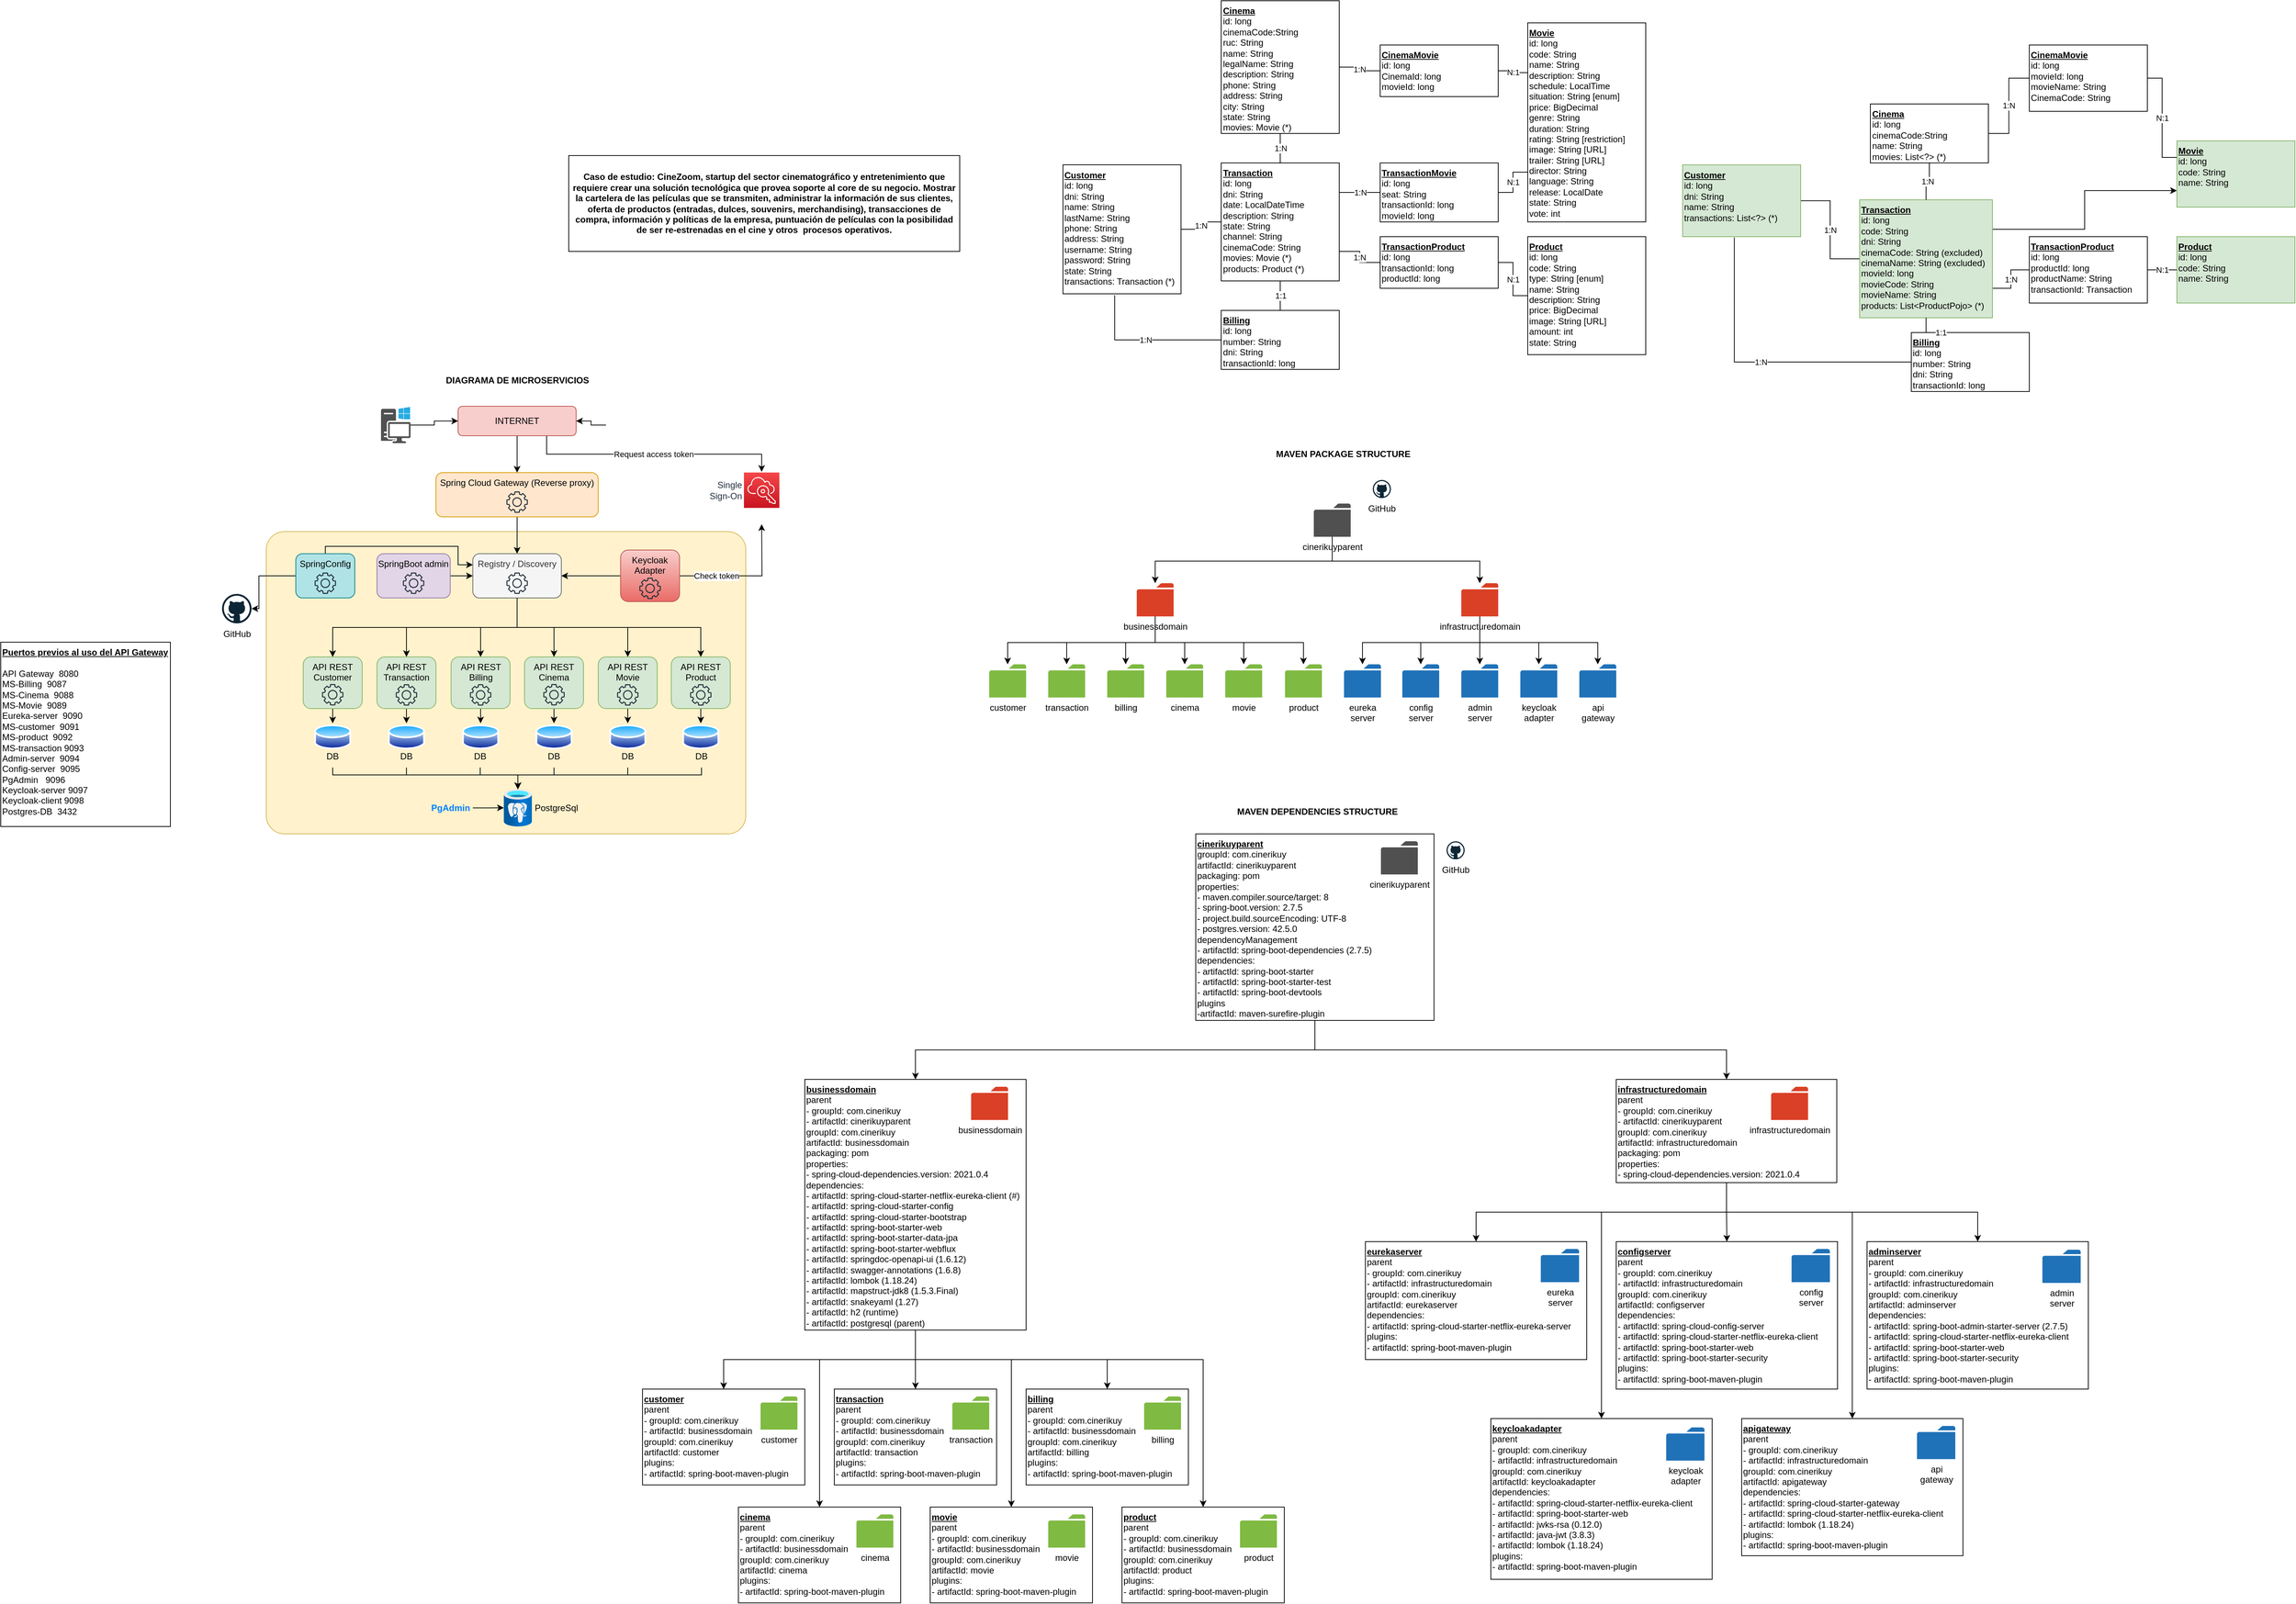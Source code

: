 <mxfile version="21.1.8" type="device">
  <diagram name="Página-1" id="-cIdjegcSLyxtcj_iW46">
    <mxGraphModel dx="1827" dy="1865" grid="1" gridSize="10" guides="1" tooltips="1" connect="1" arrows="1" fold="1" page="1" pageScale="1" pageWidth="827" pageHeight="1169" math="0" shadow="0">
      <root>
        <mxCell id="0" />
        <mxCell id="1" parent="0" />
        <mxCell id="mC--ASIjoSLV11D7QunK-116" value="Caso de estudio: CineZoom, startup del sector cinematográfico y entretenimiento&amp;nbsp;que requiere crear una solución tecnológica que provea soporte al core de su negocio. Mostrar la cartelera de las películas que se transmiten, administrar la información de sus clientes, oferta de productos (entradas, dulces, souvenirs, merchandising), transacciones de compra, información y políticas de la empresa, puntuación de películas con la posibilidad de ser re-estrenadas en el cine y otros&amp;nbsp; procesos operativos." style="rounded=0;whiteSpace=wrap;html=1;fontStyle=1" parent="1" vertex="1">
          <mxGeometry y="-290" width="530" height="130" as="geometry" />
        </mxCell>
        <mxCell id="KEB4Dp1MF8ZIiS9gSXZJ-14" value="MAVEN PACKAGE STRUCTURE" style="text;html=1;strokeColor=none;fillColor=none;align=center;verticalAlign=middle;whiteSpace=wrap;rounded=0;fontStyle=1" vertex="1" parent="1">
          <mxGeometry x="934" y="100.0" width="231.66" height="30" as="geometry" />
        </mxCell>
        <mxCell id="KEB4Dp1MF8ZIiS9gSXZJ-16" value="1:N" style="edgeStyle=orthogonalEdgeStyle;rounded=0;orthogonalLoop=1;jettySize=auto;html=1;exitX=1;exitY=0.5;exitDx=0;exitDy=0;entryX=0;entryY=0.5;entryDx=0;entryDy=0;endArrow=none;endFill=0;" edge="1" source="KEB4Dp1MF8ZIiS9gSXZJ-17" target="KEB4Dp1MF8ZIiS9gSXZJ-20" parent="1">
          <mxGeometry relative="1" as="geometry" />
        </mxCell>
        <mxCell id="KEB4Dp1MF8ZIiS9gSXZJ-17" value="&lt;b&gt;&lt;u&gt;Customer&lt;/u&gt;&lt;/b&gt;&lt;br&gt;id: long&lt;br&gt;dni: String&lt;br&gt;name: String&lt;br&gt;lastName: String&lt;br&gt;phone: String&lt;br&gt;address: String&lt;br&gt;username: String&lt;br&gt;password: String&lt;br&gt;state: String&lt;br&gt;transactions: Transaction (*)" style="rounded=0;whiteSpace=wrap;html=1;align=left;verticalAlign=top;" vertex="1" parent="1">
          <mxGeometry x="670" y="-277.5" width="160" height="175" as="geometry" />
        </mxCell>
        <mxCell id="KEB4Dp1MF8ZIiS9gSXZJ-18" value="1:N" style="edgeStyle=orthogonalEdgeStyle;rounded=0;orthogonalLoop=1;jettySize=auto;html=1;exitX=1;exitY=0.75;exitDx=0;exitDy=0;entryX=0;entryY=0.5;entryDx=0;entryDy=0;endArrow=none;endFill=0;" edge="1" source="KEB4Dp1MF8ZIiS9gSXZJ-20" target="KEB4Dp1MF8ZIiS9gSXZJ-28" parent="1">
          <mxGeometry relative="1" as="geometry" />
        </mxCell>
        <mxCell id="KEB4Dp1MF8ZIiS9gSXZJ-19" value="1:N" style="edgeStyle=orthogonalEdgeStyle;rounded=0;orthogonalLoop=1;jettySize=auto;html=1;exitX=1;exitY=0.25;exitDx=0;exitDy=0;entryX=0;entryY=0.5;entryDx=0;entryDy=0;endArrow=none;endFill=0;" edge="1" source="KEB4Dp1MF8ZIiS9gSXZJ-20" target="KEB4Dp1MF8ZIiS9gSXZJ-27" parent="1">
          <mxGeometry relative="1" as="geometry" />
        </mxCell>
        <mxCell id="KEB4Dp1MF8ZIiS9gSXZJ-20" value="&lt;b&gt;&lt;u&gt;Transaction&lt;/u&gt;&lt;/b&gt;&lt;br&gt;id: long&lt;br&gt;dni: String&lt;br&gt;date: LocalDateTime&lt;br&gt;description: String&lt;br&gt;state: String&lt;br&gt;channel: String&lt;br&gt;cinemaCode: String&lt;br&gt;movies: Movie (*)&lt;br&gt;products: Product (*)" style="rounded=0;whiteSpace=wrap;html=1;align=left;verticalAlign=top;" vertex="1" parent="1">
          <mxGeometry x="884.5" y="-280" width="160" height="160" as="geometry" />
        </mxCell>
        <mxCell id="KEB4Dp1MF8ZIiS9gSXZJ-21" value="&lt;b&gt;&lt;u&gt;Movie&lt;br&gt;&lt;/u&gt;&lt;/b&gt;id: long&lt;br&gt;code: String&lt;br&gt;name: String&lt;br&gt;description: String&lt;br&gt;schedule: LocalTime&lt;br&gt;situation: String [enum]&lt;br style=&quot;border-color: var(--border-color);&quot;&gt;price: BigDecimal&lt;br&gt;genre: String&lt;br&gt;duration: String&lt;br&gt;rating: String [restriction]&lt;br&gt;image: String [URL]&lt;br&gt;trailer: String [URL]&lt;br&gt;director: String&lt;br&gt;language: String&lt;br&gt;release: LocalDate&lt;br&gt;state: String&lt;br&gt;vote: int" style="rounded=0;whiteSpace=wrap;html=1;align=left;verticalAlign=top;" vertex="1" parent="1">
          <mxGeometry x="1300" y="-470" width="160" height="270" as="geometry" />
        </mxCell>
        <mxCell id="KEB4Dp1MF8ZIiS9gSXZJ-22" value="&lt;b&gt;&lt;u&gt;Product&lt;br&gt;&lt;/u&gt;&lt;/b&gt;id: long&lt;br&gt;code: String&lt;br&gt;type: String [enum]&lt;br&gt;name: String&lt;br&gt;description: String&lt;br&gt;price: BigDecimal&lt;br&gt;image: String [URL]&lt;br&gt;amount: int&lt;br&gt;state: String" style="rounded=0;whiteSpace=wrap;html=1;align=left;verticalAlign=top;" vertex="1" parent="1">
          <mxGeometry x="1300" y="-180" width="160" height="160" as="geometry" />
        </mxCell>
        <mxCell id="KEB4Dp1MF8ZIiS9gSXZJ-23" value="1:N" style="edgeStyle=orthogonalEdgeStyle;rounded=0;orthogonalLoop=1;jettySize=auto;html=1;entryX=0;entryY=0.5;entryDx=0;entryDy=0;endArrow=none;endFill=0;" edge="1" source="KEB4Dp1MF8ZIiS9gSXZJ-25" target="KEB4Dp1MF8ZIiS9gSXZJ-34" parent="1">
          <mxGeometry relative="1" as="geometry" />
        </mxCell>
        <mxCell id="KEB4Dp1MF8ZIiS9gSXZJ-24" value="1:N" style="edgeStyle=orthogonalEdgeStyle;rounded=0;orthogonalLoop=1;jettySize=auto;html=1;endArrow=none;endFill=0;" edge="1" source="KEB4Dp1MF8ZIiS9gSXZJ-25" target="KEB4Dp1MF8ZIiS9gSXZJ-20" parent="1">
          <mxGeometry relative="1" as="geometry" />
        </mxCell>
        <mxCell id="KEB4Dp1MF8ZIiS9gSXZJ-25" value="&lt;b&gt;&lt;u&gt;Cinema&lt;br&gt;&lt;/u&gt;&lt;/b&gt;id: long&lt;br&gt;cinemaCode:String&lt;br&gt;ruc: String&lt;br&gt;name: String&lt;br&gt;legalName: String&lt;br&gt;description: String&lt;br&gt;phone: String&lt;br&gt;address: String&lt;br&gt;city: String&lt;br&gt;state: String&lt;br&gt;movies: Movie (*)" style="rounded=0;whiteSpace=wrap;html=1;align=left;verticalAlign=top;" vertex="1" parent="1">
          <mxGeometry x="884.5" y="-500" width="160" height="180" as="geometry" />
        </mxCell>
        <mxCell id="KEB4Dp1MF8ZIiS9gSXZJ-33" value="1:N" style="edgeStyle=orthogonalEdgeStyle;rounded=0;orthogonalLoop=1;jettySize=auto;html=1;entryX=0.438;entryY=1.011;entryDx=0;entryDy=0;entryPerimeter=0;endArrow=none;endFill=0;" edge="1" parent="1" source="KEB4Dp1MF8ZIiS9gSXZJ-26" target="KEB4Dp1MF8ZIiS9gSXZJ-17">
          <mxGeometry relative="1" as="geometry" />
        </mxCell>
        <mxCell id="KEB4Dp1MF8ZIiS9gSXZJ-26" value="&lt;b&gt;&lt;u&gt;Billing&lt;br&gt;&lt;/u&gt;&lt;/b&gt;id: long&lt;br&gt;number: String&lt;br&gt;dni: String&lt;br&gt;transactionId: long" style="rounded=0;whiteSpace=wrap;html=1;align=left;verticalAlign=top;" vertex="1" parent="1">
          <mxGeometry x="884.5" y="-80" width="160" height="80" as="geometry" />
        </mxCell>
        <mxCell id="KEB4Dp1MF8ZIiS9gSXZJ-30" value="N:1" style="edgeStyle=orthogonalEdgeStyle;rounded=0;orthogonalLoop=1;jettySize=auto;html=1;exitX=1;exitY=0.5;exitDx=0;exitDy=0;entryX=0;entryY=0.75;entryDx=0;entryDy=0;endArrow=none;endFill=0;" edge="1" parent="1" source="KEB4Dp1MF8ZIiS9gSXZJ-27" target="KEB4Dp1MF8ZIiS9gSXZJ-21">
          <mxGeometry relative="1" as="geometry" />
        </mxCell>
        <mxCell id="KEB4Dp1MF8ZIiS9gSXZJ-27" value="&lt;b&gt;&lt;u&gt;TransactionMovie&lt;br&gt;&lt;/u&gt;&lt;/b&gt;id: long&lt;br&gt;seat: String&lt;br&gt;transactionId: long&lt;br&gt;movieId: long" style="rounded=0;whiteSpace=wrap;html=1;align=left;verticalAlign=top;" vertex="1" parent="1">
          <mxGeometry x="1100" y="-280" width="160" height="80" as="geometry" />
        </mxCell>
        <mxCell id="KEB4Dp1MF8ZIiS9gSXZJ-29" value="N:1" style="edgeStyle=orthogonalEdgeStyle;rounded=0;orthogonalLoop=1;jettySize=auto;html=1;exitX=1;exitY=0.5;exitDx=0;exitDy=0;entryX=0;entryY=0.5;entryDx=0;entryDy=0;endArrow=none;endFill=0;" edge="1" parent="1" source="KEB4Dp1MF8ZIiS9gSXZJ-28" target="KEB4Dp1MF8ZIiS9gSXZJ-22">
          <mxGeometry relative="1" as="geometry" />
        </mxCell>
        <mxCell id="KEB4Dp1MF8ZIiS9gSXZJ-28" value="&lt;b&gt;&lt;u&gt;TransactionProduct&lt;br&gt;&lt;/u&gt;&lt;/b&gt;id: long&lt;br&gt;transactionId: long&lt;br&gt;productId: long" style="rounded=0;whiteSpace=wrap;html=1;align=left;verticalAlign=top;" vertex="1" parent="1">
          <mxGeometry x="1100" y="-180" width="160" height="70" as="geometry" />
        </mxCell>
        <mxCell id="KEB4Dp1MF8ZIiS9gSXZJ-31" value="1:1" style="edgeStyle=orthogonalEdgeStyle;rounded=0;orthogonalLoop=1;jettySize=auto;html=1;endArrow=none;endFill=0;exitX=0.5;exitY=1;exitDx=0;exitDy=0;entryX=0.5;entryY=0;entryDx=0;entryDy=0;" edge="1" parent="1" source="KEB4Dp1MF8ZIiS9gSXZJ-20" target="KEB4Dp1MF8ZIiS9gSXZJ-26">
          <mxGeometry relative="1" as="geometry">
            <mxPoint x="975" y="-310" as="sourcePoint" />
            <mxPoint x="975" y="-270" as="targetPoint" />
          </mxGeometry>
        </mxCell>
        <mxCell id="KEB4Dp1MF8ZIiS9gSXZJ-36" value="N:1" style="edgeStyle=orthogonalEdgeStyle;rounded=0;orthogonalLoop=1;jettySize=auto;html=1;exitX=1;exitY=0.5;exitDx=0;exitDy=0;entryX=0;entryY=0.25;entryDx=0;entryDy=0;endArrow=none;endFill=0;" edge="1" parent="1" source="KEB4Dp1MF8ZIiS9gSXZJ-34" target="KEB4Dp1MF8ZIiS9gSXZJ-21">
          <mxGeometry relative="1" as="geometry" />
        </mxCell>
        <mxCell id="KEB4Dp1MF8ZIiS9gSXZJ-34" value="&lt;b&gt;&lt;u&gt;CinemaMovie&lt;br&gt;&lt;/u&gt;&lt;/b&gt;id: long&lt;br&gt;CinemaId: long&lt;br&gt;movieId: long" style="rounded=0;whiteSpace=wrap;html=1;align=left;verticalAlign=top;" vertex="1" parent="1">
          <mxGeometry x="1100" y="-440" width="160" height="70" as="geometry" />
        </mxCell>
        <mxCell id="KEB4Dp1MF8ZIiS9gSXZJ-104" value="" style="rounded=1;whiteSpace=wrap;html=1;arcSize=6;fillColor=#fff2cc;strokeColor=#d6b656;" vertex="1" parent="1">
          <mxGeometry x="-410" y="220" width="650" height="410" as="geometry" />
        </mxCell>
        <mxCell id="KEB4Dp1MF8ZIiS9gSXZJ-105" style="edgeStyle=orthogonalEdgeStyle;rounded=0;orthogonalLoop=1;jettySize=auto;html=1;exitX=0.5;exitY=1;exitDx=0;exitDy=0;entryX=0.5;entryY=0;entryDx=0;entryDy=0;" edge="1" source="KEB4Dp1MF8ZIiS9gSXZJ-106" target="KEB4Dp1MF8ZIiS9gSXZJ-117" parent="1">
          <mxGeometry relative="1" as="geometry" />
        </mxCell>
        <mxCell id="KEB4Dp1MF8ZIiS9gSXZJ-168" value="Request access token" style="edgeStyle=orthogonalEdgeStyle;rounded=0;orthogonalLoop=1;jettySize=auto;html=1;exitX=0.75;exitY=1;exitDx=0;exitDy=0;entryX=0.5;entryY=0;entryDx=0;entryDy=0;entryPerimeter=0;" edge="1" parent="1" source="KEB4Dp1MF8ZIiS9gSXZJ-106" target="KEB4Dp1MF8ZIiS9gSXZJ-150">
          <mxGeometry relative="1" as="geometry" />
        </mxCell>
        <mxCell id="KEB4Dp1MF8ZIiS9gSXZJ-106" value="INTERNET" style="rounded=1;whiteSpace=wrap;html=1;fillColor=#f8cecc;strokeColor=#b85450;" vertex="1" parent="1">
          <mxGeometry x="-150" y="50" width="160" height="40" as="geometry" />
        </mxCell>
        <mxCell id="KEB4Dp1MF8ZIiS9gSXZJ-107" style="edgeStyle=orthogonalEdgeStyle;rounded=0;orthogonalLoop=1;jettySize=auto;html=1;exitX=0;exitY=0.5;exitDx=0;exitDy=0;entryX=1;entryY=0.5;entryDx=0;entryDy=0;" edge="1" source="KEB4Dp1MF8ZIiS9gSXZJ-109" target="KEB4Dp1MF8ZIiS9gSXZJ-106" parent="1">
          <mxGeometry relative="1" as="geometry" />
        </mxCell>
        <mxCell id="KEB4Dp1MF8ZIiS9gSXZJ-109" value="" style="shape=image;html=1;verticalAlign=top;verticalLabelPosition=bottom;labelBackgroundColor=#ffffff;imageAspect=0;aspect=fixed;image=https://cdn1.iconfinder.com/data/icons/communication-icons-10/750/Untitled-1-07-128.png;clipPath=inset(0.78% 22.66% 0.78% 22.66%);" vertex="1" parent="1">
          <mxGeometry x="50.5" y="51" width="27.222" height="49" as="geometry" />
        </mxCell>
        <mxCell id="KEB4Dp1MF8ZIiS9gSXZJ-110" style="edgeStyle=orthogonalEdgeStyle;rounded=0;orthogonalLoop=1;jettySize=auto;html=1;entryX=0;entryY=0.5;entryDx=0;entryDy=0;" edge="1" source="KEB4Dp1MF8ZIiS9gSXZJ-112" target="KEB4Dp1MF8ZIiS9gSXZJ-106" parent="1">
          <mxGeometry relative="1" as="geometry" />
        </mxCell>
        <mxCell id="KEB4Dp1MF8ZIiS9gSXZJ-112" value="" style="sketch=0;pointerEvents=1;shadow=0;dashed=0;html=1;strokeColor=none;fillColor=#505050;labelPosition=center;verticalLabelPosition=bottom;verticalAlign=top;outlineConnect=0;align=center;shape=mxgraph.office.devices.workstation_pc;" vertex="1" parent="1">
          <mxGeometry x="-254.5" y="51" width="40" height="49" as="geometry" />
        </mxCell>
        <mxCell id="KEB4Dp1MF8ZIiS9gSXZJ-217" style="edgeStyle=orthogonalEdgeStyle;rounded=0;orthogonalLoop=1;jettySize=auto;html=1;exitX=0.5;exitY=1;exitDx=0;exitDy=0;entryX=0.5;entryY=0;entryDx=0;entryDy=0;" edge="1" parent="1" source="KEB4Dp1MF8ZIiS9gSXZJ-117" target="KEB4Dp1MF8ZIiS9gSXZJ-139">
          <mxGeometry relative="1" as="geometry" />
        </mxCell>
        <mxCell id="KEB4Dp1MF8ZIiS9gSXZJ-117" value="Spring Cloud Gateway (Reverse proxy)" style="rounded=1;whiteSpace=wrap;html=1;fillColor=#ffe6cc;strokeColor=#d79b00;verticalAlign=top;" vertex="1" parent="1">
          <mxGeometry x="-180" y="140" width="220" height="60" as="geometry" />
        </mxCell>
        <mxCell id="KEB4Dp1MF8ZIiS9gSXZJ-129" value="GitHub" style="dashed=0;outlineConnect=0;html=1;align=center;labelPosition=center;verticalLabelPosition=bottom;verticalAlign=top;shape=mxgraph.weblogos.github" vertex="1" parent="1">
          <mxGeometry x="-470" y="304.5" width="40" height="40" as="geometry" />
        </mxCell>
        <mxCell id="KEB4Dp1MF8ZIiS9gSXZJ-130" style="edgeStyle=orthogonalEdgeStyle;rounded=0;orthogonalLoop=1;jettySize=auto;html=1;exitX=0;exitY=0.5;exitDx=0;exitDy=0;" edge="1" source="KEB4Dp1MF8ZIiS9gSXZJ-144" target="KEB4Dp1MF8ZIiS9gSXZJ-129" parent="1">
          <mxGeometry relative="1" as="geometry">
            <Array as="points">
              <mxPoint x="-420" y="280" />
            </Array>
          </mxGeometry>
        </mxCell>
        <mxCell id="KEB4Dp1MF8ZIiS9gSXZJ-229" style="edgeStyle=orthogonalEdgeStyle;rounded=0;orthogonalLoop=1;jettySize=auto;html=1;exitX=0.5;exitY=0;exitDx=0;exitDy=0;entryX=0;entryY=0.25;entryDx=0;entryDy=0;" edge="1" parent="1" source="KEB4Dp1MF8ZIiS9gSXZJ-144" target="KEB4Dp1MF8ZIiS9gSXZJ-139">
          <mxGeometry relative="1" as="geometry">
            <Array as="points">
              <mxPoint x="-330" y="240" />
              <mxPoint x="-150" y="240" />
              <mxPoint x="-150" y="265" />
            </Array>
          </mxGeometry>
        </mxCell>
        <mxCell id="KEB4Dp1MF8ZIiS9gSXZJ-144" value="SpringConfig" style="rounded=1;whiteSpace=wrap;html=1;verticalAlign=top;fillColor=#b0e3e6;strokeColor=#0e8088;" vertex="1" parent="1">
          <mxGeometry x="-370" y="250.0" width="80" height="60" as="geometry" />
        </mxCell>
        <mxCell id="KEB4Dp1MF8ZIiS9gSXZJ-145" value="" style="sketch=0;outlineConnect=0;fontColor=#232F3E;gradientColor=none;fillColor=#232F3D;strokeColor=none;dashed=0;verticalLabelPosition=bottom;verticalAlign=top;align=center;html=1;fontSize=12;fontStyle=0;aspect=fixed;pointerEvents=1;shape=mxgraph.aws4.gear;" vertex="1" parent="1">
          <mxGeometry x="-344.5" y="275.5" width="29" height="29" as="geometry" />
        </mxCell>
        <mxCell id="KEB4Dp1MF8ZIiS9gSXZJ-146" style="edgeStyle=orthogonalEdgeStyle;rounded=0;orthogonalLoop=1;jettySize=auto;html=1;exitX=0;exitY=0.5;exitDx=0;exitDy=0;entryX=1;entryY=0.5;entryDx=0;entryDy=0;strokeColor=#000000;" edge="1" source="KEB4Dp1MF8ZIiS9gSXZJ-148" target="KEB4Dp1MF8ZIiS9gSXZJ-139" parent="1">
          <mxGeometry relative="1" as="geometry">
            <Array as="points" />
          </mxGeometry>
        </mxCell>
        <mxCell id="KEB4Dp1MF8ZIiS9gSXZJ-147" value="Check token" style="edgeStyle=orthogonalEdgeStyle;rounded=0;orthogonalLoop=1;jettySize=auto;html=1;exitX=1;exitY=0.5;exitDx=0;exitDy=0;entryX=0.5;entryY=1;entryDx=0;entryDy=0;entryPerimeter=0;" edge="1" source="KEB4Dp1MF8ZIiS9gSXZJ-148" parent="1">
          <mxGeometry x="-0.451" relative="1" as="geometry">
            <mxPoint x="261.5" y="210.0" as="targetPoint" />
            <mxPoint as="offset" />
          </mxGeometry>
        </mxCell>
        <mxCell id="KEB4Dp1MF8ZIiS9gSXZJ-148" value="Keycloak Adapter" style="rounded=1;whiteSpace=wrap;html=1;verticalAlign=top;fillColor=#f8cecc;strokeColor=#b85450;gradientColor=#ea6b66;" vertex="1" parent="1">
          <mxGeometry x="70.25" y="245" width="80" height="70" as="geometry" />
        </mxCell>
        <mxCell id="KEB4Dp1MF8ZIiS9gSXZJ-149" value="" style="sketch=0;outlineConnect=0;fontColor=#232F3E;gradientColor=none;fillColor=#232F3D;strokeColor=none;dashed=0;verticalLabelPosition=bottom;verticalAlign=top;align=center;html=1;fontSize=12;fontStyle=0;aspect=fixed;pointerEvents=1;shape=mxgraph.aws4.gear;" vertex="1" parent="1">
          <mxGeometry x="95.75" y="282.5" width="29" height="29" as="geometry" />
        </mxCell>
        <mxCell id="KEB4Dp1MF8ZIiS9gSXZJ-150" value="Single&lt;br&gt;Sign-On" style="sketch=0;points=[[0,0,0],[0.25,0,0],[0.5,0,0],[0.75,0,0],[1,0,0],[0,1,0],[0.25,1,0],[0.5,1,0],[0.75,1,0],[1,1,0],[0,0.25,0],[0,0.5,0],[0,0.75,0],[1,0.25,0],[1,0.5,0],[1,0.75,0]];outlineConnect=0;fontColor=#232F3E;gradientColor=#F54749;gradientDirection=north;fillColor=#C7131F;strokeColor=#ffffff;dashed=0;verticalLabelPosition=middle;verticalAlign=middle;align=right;html=1;fontSize=12;fontStyle=0;aspect=fixed;shape=mxgraph.aws4.resourceIcon;resIcon=mxgraph.aws4.single_sign_on;labelPosition=left;spacing=2;strokeWidth=1;perimeterSpacing=1;spacingLeft=0;spacingRight=2;" vertex="1" parent="1">
          <mxGeometry x="237.5" y="139.89" width="48" height="48" as="geometry" />
        </mxCell>
        <mxCell id="KEB4Dp1MF8ZIiS9gSXZJ-151" value="" style="sketch=0;outlineConnect=0;fontColor=#232F3E;gradientColor=none;fillColor=#232F3D;strokeColor=none;dashed=0;verticalLabelPosition=bottom;verticalAlign=top;align=center;html=1;fontSize=12;fontStyle=0;aspect=fixed;pointerEvents=1;shape=mxgraph.aws4.gear;" vertex="1" parent="1">
          <mxGeometry x="-84.5" y="165.5" width="29" height="29" as="geometry" />
        </mxCell>
        <mxCell id="KEB4Dp1MF8ZIiS9gSXZJ-152" value="DIAGRAMA DE MICROSERVICIOS" style="text;html=1;strokeColor=none;fillColor=none;align=center;verticalAlign=middle;whiteSpace=wrap;rounded=0;fontStyle=1" vertex="1" parent="1">
          <mxGeometry x="-180" width="220.5" height="30" as="geometry" />
        </mxCell>
        <mxCell id="KEB4Dp1MF8ZIiS9gSXZJ-169" value="" style="image;aspect=fixed;perimeter=ellipsePerimeter;html=1;align=center;shadow=0;dashed=0;spacingTop=3;image=img/lib/active_directory/database.svg;" vertex="1" parent="1">
          <mxGeometry x="-345" y="480.0" width="50" height="37" as="geometry" />
        </mxCell>
        <mxCell id="KEB4Dp1MF8ZIiS9gSXZJ-170" value="" style="image;aspect=fixed;perimeter=ellipsePerimeter;html=1;align=center;shadow=0;dashed=0;spacingTop=3;image=img/lib/active_directory/database.svg;" vertex="1" parent="1">
          <mxGeometry x="-245" y="480.0" width="50" height="37" as="geometry" />
        </mxCell>
        <mxCell id="KEB4Dp1MF8ZIiS9gSXZJ-171" value="" style="image;aspect=fixed;perimeter=ellipsePerimeter;html=1;align=center;shadow=0;dashed=0;spacingTop=3;image=img/lib/active_directory/database.svg;" vertex="1" parent="1">
          <mxGeometry x="-144.5" y="480.0" width="50" height="37" as="geometry" />
        </mxCell>
        <mxCell id="KEB4Dp1MF8ZIiS9gSXZJ-172" style="edgeStyle=orthogonalEdgeStyle;rounded=0;orthogonalLoop=1;jettySize=auto;html=1;entryX=0.5;entryY=0;entryDx=0;entryDy=0;" edge="1" source="KEB4Dp1MF8ZIiS9gSXZJ-179" target="KEB4Dp1MF8ZIiS9gSXZJ-169" parent="1">
          <mxGeometry relative="1" as="geometry" />
        </mxCell>
        <mxCell id="KEB4Dp1MF8ZIiS9gSXZJ-173" style="edgeStyle=orthogonalEdgeStyle;rounded=0;orthogonalLoop=1;jettySize=auto;html=1;exitX=0.5;exitY=1;exitDx=0;exitDy=0;entryX=0.5;entryY=0;entryDx=0;entryDy=0;" edge="1" source="KEB4Dp1MF8ZIiS9gSXZJ-180" target="KEB4Dp1MF8ZIiS9gSXZJ-170" parent="1">
          <mxGeometry relative="1" as="geometry" />
        </mxCell>
        <mxCell id="KEB4Dp1MF8ZIiS9gSXZJ-174" style="edgeStyle=orthogonalEdgeStyle;rounded=0;orthogonalLoop=1;jettySize=auto;html=1;exitX=0.5;exitY=1;exitDx=0;exitDy=0;entryX=0.5;entryY=0;entryDx=0;entryDy=0;" edge="1" source="KEB4Dp1MF8ZIiS9gSXZJ-182" target="KEB4Dp1MF8ZIiS9gSXZJ-171" parent="1">
          <mxGeometry relative="1" as="geometry" />
        </mxCell>
        <mxCell id="KEB4Dp1MF8ZIiS9gSXZJ-394" style="edgeStyle=orthogonalEdgeStyle;rounded=0;orthogonalLoop=1;jettySize=auto;html=1;" edge="1" parent="1" source="KEB4Dp1MF8ZIiS9gSXZJ-175" target="KEB4Dp1MF8ZIiS9gSXZJ-383">
          <mxGeometry relative="1" as="geometry">
            <Array as="points">
              <mxPoint x="-320" y="550" />
              <mxPoint x="-69" y="550" />
            </Array>
          </mxGeometry>
        </mxCell>
        <mxCell id="KEB4Dp1MF8ZIiS9gSXZJ-175" value="DB" style="text;html=1;strokeColor=none;fillColor=none;align=center;verticalAlign=middle;whiteSpace=wrap;rounded=0;" vertex="1" parent="1">
          <mxGeometry x="-350" y="510.0" width="60" height="30" as="geometry" />
        </mxCell>
        <mxCell id="KEB4Dp1MF8ZIiS9gSXZJ-393" style="edgeStyle=orthogonalEdgeStyle;rounded=0;orthogonalLoop=1;jettySize=auto;html=1;" edge="1" parent="1" source="KEB4Dp1MF8ZIiS9gSXZJ-176" target="KEB4Dp1MF8ZIiS9gSXZJ-383">
          <mxGeometry relative="1" as="geometry">
            <Array as="points">
              <mxPoint x="-220" y="550" />
              <mxPoint x="-69" y="550" />
            </Array>
          </mxGeometry>
        </mxCell>
        <mxCell id="KEB4Dp1MF8ZIiS9gSXZJ-176" value="DB" style="text;html=1;strokeColor=none;fillColor=none;align=center;verticalAlign=middle;whiteSpace=wrap;rounded=0;" vertex="1" parent="1">
          <mxGeometry x="-250" y="510.0" width="60" height="30" as="geometry" />
        </mxCell>
        <mxCell id="KEB4Dp1MF8ZIiS9gSXZJ-392" style="edgeStyle=orthogonalEdgeStyle;rounded=0;orthogonalLoop=1;jettySize=auto;html=1;" edge="1" parent="1" source="KEB4Dp1MF8ZIiS9gSXZJ-177" target="KEB4Dp1MF8ZIiS9gSXZJ-383">
          <mxGeometry relative="1" as="geometry">
            <Array as="points">
              <mxPoint x="-120" y="550" />
              <mxPoint x="-69" y="550" />
            </Array>
          </mxGeometry>
        </mxCell>
        <mxCell id="KEB4Dp1MF8ZIiS9gSXZJ-177" value="DB" style="text;html=1;strokeColor=none;fillColor=none;align=center;verticalAlign=middle;whiteSpace=wrap;rounded=0;" vertex="1" parent="1">
          <mxGeometry x="-150" y="510.0" width="60" height="30" as="geometry" />
        </mxCell>
        <mxCell id="KEB4Dp1MF8ZIiS9gSXZJ-178" value="API REST&lt;br&gt;Customer" style="rounded=1;whiteSpace=wrap;html=1;verticalAlign=top;fillColor=#d5e8d4;strokeColor=#82b366;" vertex="1" parent="1">
          <mxGeometry x="-360" y="390.0" width="80" height="70" as="geometry" />
        </mxCell>
        <mxCell id="KEB4Dp1MF8ZIiS9gSXZJ-179" value="" style="sketch=0;outlineConnect=0;fontColor=#232F3E;gradientColor=none;fillColor=#232F3D;strokeColor=none;dashed=0;verticalLabelPosition=bottom;verticalAlign=top;align=center;html=1;fontSize=12;fontStyle=0;aspect=fixed;pointerEvents=1;shape=mxgraph.aws4.gear;" vertex="1" parent="1">
          <mxGeometry x="-334.5" y="426.75" width="29" height="29" as="geometry" />
        </mxCell>
        <mxCell id="KEB4Dp1MF8ZIiS9gSXZJ-180" value="API REST&lt;br&gt;Transaction" style="rounded=1;whiteSpace=wrap;html=1;verticalAlign=top;fillColor=#d5e8d4;strokeColor=#82b366;" vertex="1" parent="1">
          <mxGeometry x="-260" y="390.0" width="80" height="70" as="geometry" />
        </mxCell>
        <mxCell id="KEB4Dp1MF8ZIiS9gSXZJ-181" value="" style="sketch=0;outlineConnect=0;fontColor=#232F3E;gradientColor=none;fillColor=#232F3D;strokeColor=none;dashed=0;verticalLabelPosition=bottom;verticalAlign=top;align=center;html=1;fontSize=12;fontStyle=0;aspect=fixed;pointerEvents=1;shape=mxgraph.aws4.gear;" vertex="1" parent="1">
          <mxGeometry x="-234.5" y="427.0" width="29" height="29" as="geometry" />
        </mxCell>
        <mxCell id="KEB4Dp1MF8ZIiS9gSXZJ-182" value="API REST&lt;br&gt;Billing" style="rounded=1;whiteSpace=wrap;html=1;verticalAlign=top;fillColor=#d5e8d4;strokeColor=#82b366;" vertex="1" parent="1">
          <mxGeometry x="-159.5" y="390.0" width="80" height="70" as="geometry" />
        </mxCell>
        <mxCell id="KEB4Dp1MF8ZIiS9gSXZJ-183" value="" style="sketch=0;outlineConnect=0;fontColor=#232F3E;gradientColor=none;fillColor=#232F3D;strokeColor=none;dashed=0;verticalLabelPosition=bottom;verticalAlign=top;align=center;html=1;fontSize=12;fontStyle=0;aspect=fixed;pointerEvents=1;shape=mxgraph.aws4.gear;" vertex="1" parent="1">
          <mxGeometry x="-134" y="427.0" width="29" height="29" as="geometry" />
        </mxCell>
        <mxCell id="KEB4Dp1MF8ZIiS9gSXZJ-230" style="edgeStyle=orthogonalEdgeStyle;rounded=0;orthogonalLoop=1;jettySize=auto;html=1;exitX=1;exitY=0.5;exitDx=0;exitDy=0;entryX=0;entryY=0.5;entryDx=0;entryDy=0;" edge="1" parent="1" source="KEB4Dp1MF8ZIiS9gSXZJ-184" target="KEB4Dp1MF8ZIiS9gSXZJ-139">
          <mxGeometry relative="1" as="geometry" />
        </mxCell>
        <mxCell id="KEB4Dp1MF8ZIiS9gSXZJ-184" value="SpringBoot admin" style="rounded=1;whiteSpace=wrap;html=1;verticalAlign=top;fillColor=#e1d5e7;strokeColor=#9673a6;" vertex="1" parent="1">
          <mxGeometry x="-259.997" y="250" width="99.333" height="60" as="geometry" />
        </mxCell>
        <mxCell id="KEB4Dp1MF8ZIiS9gSXZJ-185" value="" style="sketch=0;outlineConnect=0;fontColor=#232F3E;gradientColor=none;fillColor=#232F3D;strokeColor=none;dashed=0;verticalLabelPosition=bottom;verticalAlign=top;align=center;html=1;fontSize=12;fontStyle=0;aspect=fixed;pointerEvents=1;shape=mxgraph.aws4.gear;" vertex="1" parent="1">
          <mxGeometry x="-224.834" y="275.5" width="29" height="29" as="geometry" />
        </mxCell>
        <mxCell id="KEB4Dp1MF8ZIiS9gSXZJ-192" value="" style="image;aspect=fixed;perimeter=ellipsePerimeter;html=1;align=center;shadow=0;dashed=0;spacingTop=3;image=img/lib/active_directory/database.svg;" vertex="1" parent="1">
          <mxGeometry x="-45" y="480.0" width="50" height="37" as="geometry" />
        </mxCell>
        <mxCell id="KEB4Dp1MF8ZIiS9gSXZJ-193" value="" style="image;aspect=fixed;perimeter=ellipsePerimeter;html=1;align=center;shadow=0;dashed=0;spacingTop=3;image=img/lib/active_directory/database.svg;" vertex="1" parent="1">
          <mxGeometry x="55" y="480.0" width="50" height="37" as="geometry" />
        </mxCell>
        <mxCell id="KEB4Dp1MF8ZIiS9gSXZJ-194" value="" style="image;aspect=fixed;perimeter=ellipsePerimeter;html=1;align=center;shadow=0;dashed=0;spacingTop=3;image=img/lib/active_directory/database.svg;" vertex="1" parent="1">
          <mxGeometry x="154" y="480.0" width="50" height="37" as="geometry" />
        </mxCell>
        <mxCell id="KEB4Dp1MF8ZIiS9gSXZJ-195" style="edgeStyle=orthogonalEdgeStyle;rounded=0;orthogonalLoop=1;jettySize=auto;html=1;entryX=0.5;entryY=0;entryDx=0;entryDy=0;" edge="1" source="KEB4Dp1MF8ZIiS9gSXZJ-202" target="KEB4Dp1MF8ZIiS9gSXZJ-192" parent="1">
          <mxGeometry relative="1" as="geometry" />
        </mxCell>
        <mxCell id="KEB4Dp1MF8ZIiS9gSXZJ-196" style="edgeStyle=orthogonalEdgeStyle;rounded=0;orthogonalLoop=1;jettySize=auto;html=1;exitX=0.5;exitY=1;exitDx=0;exitDy=0;entryX=0.5;entryY=0;entryDx=0;entryDy=0;" edge="1" source="KEB4Dp1MF8ZIiS9gSXZJ-203" target="KEB4Dp1MF8ZIiS9gSXZJ-193" parent="1">
          <mxGeometry relative="1" as="geometry" />
        </mxCell>
        <mxCell id="KEB4Dp1MF8ZIiS9gSXZJ-197" style="edgeStyle=orthogonalEdgeStyle;rounded=0;orthogonalLoop=1;jettySize=auto;html=1;exitX=0.5;exitY=1;exitDx=0;exitDy=0;entryX=0.5;entryY=0;entryDx=0;entryDy=0;" edge="1" source="KEB4Dp1MF8ZIiS9gSXZJ-205" target="KEB4Dp1MF8ZIiS9gSXZJ-194" parent="1">
          <mxGeometry relative="1" as="geometry" />
        </mxCell>
        <mxCell id="KEB4Dp1MF8ZIiS9gSXZJ-395" style="edgeStyle=orthogonalEdgeStyle;rounded=0;orthogonalLoop=1;jettySize=auto;html=1;" edge="1" parent="1" source="KEB4Dp1MF8ZIiS9gSXZJ-198" target="KEB4Dp1MF8ZIiS9gSXZJ-383">
          <mxGeometry relative="1" as="geometry">
            <Array as="points">
              <mxPoint x="-20" y="550" />
              <mxPoint x="-69" y="550" />
            </Array>
          </mxGeometry>
        </mxCell>
        <mxCell id="KEB4Dp1MF8ZIiS9gSXZJ-198" value="DB" style="text;html=1;strokeColor=none;fillColor=none;align=center;verticalAlign=middle;whiteSpace=wrap;rounded=0;" vertex="1" parent="1">
          <mxGeometry x="-50" y="510.0" width="60" height="30" as="geometry" />
        </mxCell>
        <mxCell id="KEB4Dp1MF8ZIiS9gSXZJ-396" style="edgeStyle=orthogonalEdgeStyle;rounded=0;orthogonalLoop=1;jettySize=auto;html=1;" edge="1" parent="1" source="KEB4Dp1MF8ZIiS9gSXZJ-199" target="KEB4Dp1MF8ZIiS9gSXZJ-383">
          <mxGeometry relative="1" as="geometry">
            <Array as="points">
              <mxPoint x="80" y="550" />
              <mxPoint x="-69" y="550" />
            </Array>
          </mxGeometry>
        </mxCell>
        <mxCell id="KEB4Dp1MF8ZIiS9gSXZJ-199" value="DB" style="text;html=1;strokeColor=none;fillColor=none;align=center;verticalAlign=middle;whiteSpace=wrap;rounded=0;" vertex="1" parent="1">
          <mxGeometry x="50" y="510.0" width="60" height="30" as="geometry" />
        </mxCell>
        <mxCell id="KEB4Dp1MF8ZIiS9gSXZJ-397" style="edgeStyle=orthogonalEdgeStyle;rounded=0;orthogonalLoop=1;jettySize=auto;html=1;" edge="1" parent="1" source="KEB4Dp1MF8ZIiS9gSXZJ-200" target="KEB4Dp1MF8ZIiS9gSXZJ-383">
          <mxGeometry relative="1" as="geometry">
            <Array as="points">
              <mxPoint x="180" y="550" />
              <mxPoint x="-69" y="550" />
            </Array>
          </mxGeometry>
        </mxCell>
        <mxCell id="KEB4Dp1MF8ZIiS9gSXZJ-200" value="DB" style="text;html=1;strokeColor=none;fillColor=none;align=center;verticalAlign=middle;whiteSpace=wrap;rounded=0;" vertex="1" parent="1">
          <mxGeometry x="150" y="510.0" width="60" height="30" as="geometry" />
        </mxCell>
        <mxCell id="KEB4Dp1MF8ZIiS9gSXZJ-201" value="API REST&lt;br&gt;Cinema" style="rounded=1;whiteSpace=wrap;html=1;verticalAlign=top;fillColor=#d5e8d4;strokeColor=#82b366;" vertex="1" parent="1">
          <mxGeometry x="-60" y="390.0" width="80" height="70" as="geometry" />
        </mxCell>
        <mxCell id="KEB4Dp1MF8ZIiS9gSXZJ-202" value="" style="sketch=0;outlineConnect=0;fontColor=#232F3E;gradientColor=none;fillColor=#232F3D;strokeColor=none;dashed=0;verticalLabelPosition=bottom;verticalAlign=top;align=center;html=1;fontSize=12;fontStyle=0;aspect=fixed;pointerEvents=1;shape=mxgraph.aws4.gear;" vertex="1" parent="1">
          <mxGeometry x="-34.5" y="426.75" width="29" height="29" as="geometry" />
        </mxCell>
        <mxCell id="KEB4Dp1MF8ZIiS9gSXZJ-203" value="API REST&lt;br&gt;Movie" style="rounded=1;whiteSpace=wrap;html=1;verticalAlign=top;fillColor=#d5e8d4;strokeColor=#82b366;" vertex="1" parent="1">
          <mxGeometry x="40" y="390.0" width="80" height="70" as="geometry" />
        </mxCell>
        <mxCell id="KEB4Dp1MF8ZIiS9gSXZJ-204" value="" style="sketch=0;outlineConnect=0;fontColor=#232F3E;gradientColor=none;fillColor=#232F3D;strokeColor=none;dashed=0;verticalLabelPosition=bottom;verticalAlign=top;align=center;html=1;fontSize=12;fontStyle=0;aspect=fixed;pointerEvents=1;shape=mxgraph.aws4.gear;" vertex="1" parent="1">
          <mxGeometry x="65.5" y="427.0" width="29" height="29" as="geometry" />
        </mxCell>
        <mxCell id="KEB4Dp1MF8ZIiS9gSXZJ-205" value="API REST&lt;br&gt;Product" style="rounded=1;whiteSpace=wrap;html=1;verticalAlign=top;fillColor=#d5e8d4;strokeColor=#82b366;" vertex="1" parent="1">
          <mxGeometry x="139" y="390.0" width="80" height="70" as="geometry" />
        </mxCell>
        <mxCell id="KEB4Dp1MF8ZIiS9gSXZJ-206" value="" style="sketch=0;outlineConnect=0;fontColor=#232F3E;gradientColor=none;fillColor=#232F3D;strokeColor=none;dashed=0;verticalLabelPosition=bottom;verticalAlign=top;align=center;html=1;fontSize=12;fontStyle=0;aspect=fixed;pointerEvents=1;shape=mxgraph.aws4.gear;" vertex="1" parent="1">
          <mxGeometry x="164.5" y="427.0" width="29" height="29" as="geometry" />
        </mxCell>
        <mxCell id="KEB4Dp1MF8ZIiS9gSXZJ-218" value="" style="group" vertex="1" connectable="0" parent="1">
          <mxGeometry x="-130" y="250" width="120" height="60" as="geometry" />
        </mxCell>
        <mxCell id="KEB4Dp1MF8ZIiS9gSXZJ-139" value="Registry / Discovery" style="rounded=1;whiteSpace=wrap;html=1;verticalAlign=top;fillColor=#f5f5f5;fontColor=#333333;strokeColor=#666666;" vertex="1" parent="KEB4Dp1MF8ZIiS9gSXZJ-218">
          <mxGeometry width="120" height="60" as="geometry" />
        </mxCell>
        <mxCell id="KEB4Dp1MF8ZIiS9gSXZJ-140" value="" style="sketch=0;outlineConnect=0;fontColor=#232F3E;gradientColor=none;fillColor=#232F3D;strokeColor=none;dashed=0;verticalLabelPosition=bottom;verticalAlign=top;align=center;html=1;fontSize=12;fontStyle=0;aspect=fixed;pointerEvents=1;shape=mxgraph.aws4.gear;" vertex="1" parent="KEB4Dp1MF8ZIiS9gSXZJ-218">
          <mxGeometry x="45.5" y="25.5" width="29" height="29" as="geometry" />
        </mxCell>
        <mxCell id="KEB4Dp1MF8ZIiS9gSXZJ-221" style="edgeStyle=orthogonalEdgeStyle;rounded=0;orthogonalLoop=1;jettySize=auto;html=1;entryX=0.5;entryY=0;entryDx=0;entryDy=0;" edge="1" parent="1" source="KEB4Dp1MF8ZIiS9gSXZJ-139" target="KEB4Dp1MF8ZIiS9gSXZJ-178">
          <mxGeometry relative="1" as="geometry">
            <Array as="points">
              <mxPoint x="-70" y="350" />
              <mxPoint x="-320" y="350" />
            </Array>
          </mxGeometry>
        </mxCell>
        <mxCell id="KEB4Dp1MF8ZIiS9gSXZJ-222" style="edgeStyle=orthogonalEdgeStyle;rounded=0;orthogonalLoop=1;jettySize=auto;html=1;entryX=0.5;entryY=0;entryDx=0;entryDy=0;" edge="1" parent="1" source="KEB4Dp1MF8ZIiS9gSXZJ-139" target="KEB4Dp1MF8ZIiS9gSXZJ-180">
          <mxGeometry relative="1" as="geometry">
            <Array as="points">
              <mxPoint x="-70" y="350" />
              <mxPoint x="-220" y="350" />
            </Array>
          </mxGeometry>
        </mxCell>
        <mxCell id="KEB4Dp1MF8ZIiS9gSXZJ-223" style="edgeStyle=orthogonalEdgeStyle;rounded=0;orthogonalLoop=1;jettySize=auto;html=1;entryX=0.5;entryY=0;entryDx=0;entryDy=0;" edge="1" parent="1" source="KEB4Dp1MF8ZIiS9gSXZJ-139" target="KEB4Dp1MF8ZIiS9gSXZJ-182">
          <mxGeometry relative="1" as="geometry" />
        </mxCell>
        <mxCell id="KEB4Dp1MF8ZIiS9gSXZJ-224" style="edgeStyle=orthogonalEdgeStyle;rounded=0;orthogonalLoop=1;jettySize=auto;html=1;entryX=0.5;entryY=0;entryDx=0;entryDy=0;" edge="1" parent="1" source="KEB4Dp1MF8ZIiS9gSXZJ-139" target="KEB4Dp1MF8ZIiS9gSXZJ-201">
          <mxGeometry relative="1" as="geometry" />
        </mxCell>
        <mxCell id="KEB4Dp1MF8ZIiS9gSXZJ-225" style="edgeStyle=orthogonalEdgeStyle;rounded=0;orthogonalLoop=1;jettySize=auto;html=1;entryX=0.5;entryY=0;entryDx=0;entryDy=0;" edge="1" parent="1" source="KEB4Dp1MF8ZIiS9gSXZJ-139" target="KEB4Dp1MF8ZIiS9gSXZJ-203">
          <mxGeometry relative="1" as="geometry">
            <Array as="points">
              <mxPoint x="-70" y="350" />
              <mxPoint x="80" y="350" />
            </Array>
          </mxGeometry>
        </mxCell>
        <mxCell id="KEB4Dp1MF8ZIiS9gSXZJ-226" style="edgeStyle=orthogonalEdgeStyle;rounded=0;orthogonalLoop=1;jettySize=auto;html=1;entryX=0.5;entryY=0;entryDx=0;entryDy=0;" edge="1" parent="1" source="KEB4Dp1MF8ZIiS9gSXZJ-139" target="KEB4Dp1MF8ZIiS9gSXZJ-205">
          <mxGeometry relative="1" as="geometry">
            <Array as="points">
              <mxPoint x="-70" y="350" />
              <mxPoint x="179" y="350" />
            </Array>
          </mxGeometry>
        </mxCell>
        <mxCell id="KEB4Dp1MF8ZIiS9gSXZJ-232" style="edgeStyle=orthogonalEdgeStyle;rounded=0;orthogonalLoop=1;jettySize=auto;html=1;" edge="1" source="KEB4Dp1MF8ZIiS9gSXZJ-238" target="KEB4Dp1MF8ZIiS9gSXZJ-239" parent="1">
          <mxGeometry relative="1" as="geometry">
            <Array as="points">
              <mxPoint x="795" y="370.5" />
              <mxPoint x="835" y="370.5" />
            </Array>
          </mxGeometry>
        </mxCell>
        <mxCell id="KEB4Dp1MF8ZIiS9gSXZJ-233" style="edgeStyle=orthogonalEdgeStyle;rounded=0;orthogonalLoop=1;jettySize=auto;html=1;" edge="1" source="KEB4Dp1MF8ZIiS9gSXZJ-238" target="KEB4Dp1MF8ZIiS9gSXZJ-251" parent="1">
          <mxGeometry relative="1" as="geometry">
            <Array as="points">
              <mxPoint x="795" y="370.5" />
              <mxPoint x="996" y="370.5" />
            </Array>
          </mxGeometry>
        </mxCell>
        <mxCell id="KEB4Dp1MF8ZIiS9gSXZJ-234" style="edgeStyle=orthogonalEdgeStyle;rounded=0;orthogonalLoop=1;jettySize=auto;html=1;" edge="1" source="KEB4Dp1MF8ZIiS9gSXZJ-238" target="KEB4Dp1MF8ZIiS9gSXZJ-250" parent="1">
          <mxGeometry relative="1" as="geometry">
            <Array as="points">
              <mxPoint x="795" y="370.5" />
              <mxPoint x="915" y="370.5" />
            </Array>
          </mxGeometry>
        </mxCell>
        <mxCell id="KEB4Dp1MF8ZIiS9gSXZJ-235" style="edgeStyle=orthogonalEdgeStyle;rounded=0;orthogonalLoop=1;jettySize=auto;html=1;" edge="1" source="KEB4Dp1MF8ZIiS9gSXZJ-238" target="KEB4Dp1MF8ZIiS9gSXZJ-257" parent="1">
          <mxGeometry relative="1" as="geometry">
            <Array as="points">
              <mxPoint x="795" y="370.5" />
              <mxPoint x="755" y="370.5" />
            </Array>
          </mxGeometry>
        </mxCell>
        <mxCell id="KEB4Dp1MF8ZIiS9gSXZJ-236" style="edgeStyle=orthogonalEdgeStyle;rounded=0;orthogonalLoop=1;jettySize=auto;html=1;" edge="1" source="KEB4Dp1MF8ZIiS9gSXZJ-238" target="KEB4Dp1MF8ZIiS9gSXZJ-258" parent="1">
          <mxGeometry relative="1" as="geometry">
            <Array as="points">
              <mxPoint x="795" y="370.5" />
              <mxPoint x="675" y="370.5" />
            </Array>
          </mxGeometry>
        </mxCell>
        <mxCell id="KEB4Dp1MF8ZIiS9gSXZJ-237" style="edgeStyle=orthogonalEdgeStyle;rounded=0;orthogonalLoop=1;jettySize=auto;html=1;" edge="1" source="KEB4Dp1MF8ZIiS9gSXZJ-238" target="KEB4Dp1MF8ZIiS9gSXZJ-259" parent="1">
          <mxGeometry relative="1" as="geometry">
            <Array as="points">
              <mxPoint x="795" y="370.5" />
              <mxPoint x="595" y="370.5" />
            </Array>
          </mxGeometry>
        </mxCell>
        <mxCell id="KEB4Dp1MF8ZIiS9gSXZJ-238" value="businessdomain" style="sketch=0;pointerEvents=1;shadow=0;dashed=0;html=1;strokeColor=none;labelPosition=center;verticalLabelPosition=bottom;verticalAlign=top;outlineConnect=0;align=center;shape=mxgraph.office.concepts.folder;fillColor=#DA4026;" vertex="1" parent="1">
          <mxGeometry x="770" y="290" width="50" height="45" as="geometry" />
        </mxCell>
        <mxCell id="KEB4Dp1MF8ZIiS9gSXZJ-239" value="cinema" style="sketch=0;pointerEvents=1;shadow=0;dashed=0;html=1;strokeColor=none;labelPosition=center;verticalLabelPosition=bottom;verticalAlign=top;outlineConnect=0;align=center;shape=mxgraph.office.concepts.folder;fillColor=#7FBA42;" vertex="1" parent="1">
          <mxGeometry x="810" y="400" width="50" height="45" as="geometry" />
        </mxCell>
        <mxCell id="KEB4Dp1MF8ZIiS9gSXZJ-240" value="eureka&lt;br&gt;server" style="sketch=0;pointerEvents=1;shadow=0;dashed=0;html=1;strokeColor=none;labelPosition=center;verticalLabelPosition=bottom;verticalAlign=top;outlineConnect=0;align=center;shape=mxgraph.office.concepts.folder;fillColor=#2072B8;" vertex="1" parent="1">
          <mxGeometry x="1051" y="400" width="50" height="45" as="geometry" />
        </mxCell>
        <mxCell id="KEB4Dp1MF8ZIiS9gSXZJ-241" style="edgeStyle=orthogonalEdgeStyle;rounded=0;orthogonalLoop=1;jettySize=auto;html=1;" edge="1" source="KEB4Dp1MF8ZIiS9gSXZJ-243" target="KEB4Dp1MF8ZIiS9gSXZJ-238" parent="1">
          <mxGeometry relative="1" as="geometry">
            <mxPoint x="1064.83" y="197.0" as="sourcePoint" />
            <Array as="points">
              <mxPoint x="1035" y="260" />
              <mxPoint x="795" y="260" />
            </Array>
          </mxGeometry>
        </mxCell>
        <mxCell id="KEB4Dp1MF8ZIiS9gSXZJ-242" style="edgeStyle=orthogonalEdgeStyle;rounded=0;orthogonalLoop=1;jettySize=auto;html=1;" edge="1" source="KEB4Dp1MF8ZIiS9gSXZJ-243" target="KEB4Dp1MF8ZIiS9gSXZJ-249" parent="1">
          <mxGeometry relative="1" as="geometry">
            <Array as="points">
              <mxPoint x="1035" y="260" />
              <mxPoint x="1235" y="260" />
            </Array>
          </mxGeometry>
        </mxCell>
        <mxCell id="KEB4Dp1MF8ZIiS9gSXZJ-243" value="cinerikuyparent" style="sketch=0;pointerEvents=1;shadow=0;dashed=0;html=1;strokeColor=none;fillColor=#505050;labelPosition=center;verticalLabelPosition=bottom;verticalAlign=top;outlineConnect=0;align=center;shape=mxgraph.office.concepts.folder;" vertex="1" parent="1">
          <mxGeometry x="1010" y="182" width="50" height="45" as="geometry" />
        </mxCell>
        <mxCell id="KEB4Dp1MF8ZIiS9gSXZJ-244" style="edgeStyle=orthogonalEdgeStyle;rounded=0;orthogonalLoop=1;jettySize=auto;html=1;" edge="1" source="KEB4Dp1MF8ZIiS9gSXZJ-249" target="KEB4Dp1MF8ZIiS9gSXZJ-253" parent="1">
          <mxGeometry relative="1" as="geometry" />
        </mxCell>
        <mxCell id="KEB4Dp1MF8ZIiS9gSXZJ-245" style="edgeStyle=orthogonalEdgeStyle;rounded=0;orthogonalLoop=1;jettySize=auto;html=1;" edge="1" source="KEB4Dp1MF8ZIiS9gSXZJ-249" target="KEB4Dp1MF8ZIiS9gSXZJ-252" parent="1">
          <mxGeometry relative="1" as="geometry">
            <Array as="points">
              <mxPoint x="1235" y="370.5" />
              <mxPoint x="1155" y="370.5" />
            </Array>
          </mxGeometry>
        </mxCell>
        <mxCell id="KEB4Dp1MF8ZIiS9gSXZJ-246" style="edgeStyle=orthogonalEdgeStyle;rounded=0;orthogonalLoop=1;jettySize=auto;html=1;" edge="1" source="KEB4Dp1MF8ZIiS9gSXZJ-249" target="KEB4Dp1MF8ZIiS9gSXZJ-240" parent="1">
          <mxGeometry relative="1" as="geometry">
            <Array as="points">
              <mxPoint x="1235" y="370.5" />
              <mxPoint x="1076" y="370.5" />
            </Array>
          </mxGeometry>
        </mxCell>
        <mxCell id="KEB4Dp1MF8ZIiS9gSXZJ-247" style="edgeStyle=orthogonalEdgeStyle;rounded=0;orthogonalLoop=1;jettySize=auto;html=1;" edge="1" source="KEB4Dp1MF8ZIiS9gSXZJ-249" target="KEB4Dp1MF8ZIiS9gSXZJ-254" parent="1">
          <mxGeometry relative="1" as="geometry">
            <Array as="points">
              <mxPoint x="1235" y="370.5" />
              <mxPoint x="1315" y="370.5" />
            </Array>
          </mxGeometry>
        </mxCell>
        <mxCell id="KEB4Dp1MF8ZIiS9gSXZJ-248" style="edgeStyle=orthogonalEdgeStyle;rounded=0;orthogonalLoop=1;jettySize=auto;html=1;" edge="1" source="KEB4Dp1MF8ZIiS9gSXZJ-249" target="KEB4Dp1MF8ZIiS9gSXZJ-255" parent="1">
          <mxGeometry relative="1" as="geometry">
            <Array as="points">
              <mxPoint x="1235" y="370.5" />
              <mxPoint x="1395" y="370.5" />
            </Array>
          </mxGeometry>
        </mxCell>
        <mxCell id="KEB4Dp1MF8ZIiS9gSXZJ-249" value="infrastructuredomain" style="sketch=0;pointerEvents=1;shadow=0;dashed=0;html=1;strokeColor=none;labelPosition=center;verticalLabelPosition=bottom;verticalAlign=top;outlineConnect=0;align=center;shape=mxgraph.office.concepts.folder;fillColor=#DA4026;" vertex="1" parent="1">
          <mxGeometry x="1210" y="290" width="50" height="45" as="geometry" />
        </mxCell>
        <mxCell id="KEB4Dp1MF8ZIiS9gSXZJ-250" value="movie" style="sketch=0;pointerEvents=1;shadow=0;dashed=0;html=1;strokeColor=none;labelPosition=center;verticalLabelPosition=bottom;verticalAlign=top;outlineConnect=0;align=center;shape=mxgraph.office.concepts.folder;fillColor=#7FBA42;" vertex="1" parent="1">
          <mxGeometry x="890" y="400" width="50" height="45" as="geometry" />
        </mxCell>
        <mxCell id="KEB4Dp1MF8ZIiS9gSXZJ-251" value="product" style="sketch=0;pointerEvents=1;shadow=0;dashed=0;html=1;strokeColor=none;labelPosition=center;verticalLabelPosition=bottom;verticalAlign=top;outlineConnect=0;align=center;shape=mxgraph.office.concepts.folder;fillColor=#7FBA42;" vertex="1" parent="1">
          <mxGeometry x="971" y="400" width="50" height="45" as="geometry" />
        </mxCell>
        <mxCell id="KEB4Dp1MF8ZIiS9gSXZJ-252" value="config&lt;br&gt;server" style="sketch=0;pointerEvents=1;shadow=0;dashed=0;html=1;strokeColor=none;labelPosition=center;verticalLabelPosition=bottom;verticalAlign=top;outlineConnect=0;align=center;shape=mxgraph.office.concepts.folder;fillColor=#2072B8;" vertex="1" parent="1">
          <mxGeometry x="1130" y="400" width="50" height="45" as="geometry" />
        </mxCell>
        <mxCell id="KEB4Dp1MF8ZIiS9gSXZJ-253" value="admin&lt;br&gt;server" style="sketch=0;pointerEvents=1;shadow=0;dashed=0;html=1;strokeColor=none;labelPosition=center;verticalLabelPosition=bottom;verticalAlign=top;outlineConnect=0;align=center;shape=mxgraph.office.concepts.folder;fillColor=#2072B8;" vertex="1" parent="1">
          <mxGeometry x="1210" y="400" width="50" height="45" as="geometry" />
        </mxCell>
        <mxCell id="KEB4Dp1MF8ZIiS9gSXZJ-254" value="keycloak&lt;br&gt;adapter" style="sketch=0;pointerEvents=1;shadow=0;dashed=0;html=1;strokeColor=none;labelPosition=center;verticalLabelPosition=bottom;verticalAlign=top;outlineConnect=0;align=center;shape=mxgraph.office.concepts.folder;fillColor=#2072B8;" vertex="1" parent="1">
          <mxGeometry x="1290" y="400" width="50" height="45" as="geometry" />
        </mxCell>
        <mxCell id="KEB4Dp1MF8ZIiS9gSXZJ-255" value="api&lt;br&gt;gateway" style="sketch=0;pointerEvents=1;shadow=0;dashed=0;html=1;strokeColor=none;labelPosition=center;verticalLabelPosition=bottom;verticalAlign=top;outlineConnect=0;align=center;shape=mxgraph.office.concepts.folder;fillColor=#2072B8;" vertex="1" parent="1">
          <mxGeometry x="1370" y="400" width="50" height="45" as="geometry" />
        </mxCell>
        <mxCell id="KEB4Dp1MF8ZIiS9gSXZJ-256" value="GitHub" style="dashed=0;outlineConnect=0;html=1;align=center;labelPosition=center;verticalLabelPosition=bottom;verticalAlign=top;shape=mxgraph.weblogos.github" vertex="1" parent="1">
          <mxGeometry x="1090" y="150" width="24.5" height="24.5" as="geometry" />
        </mxCell>
        <mxCell id="KEB4Dp1MF8ZIiS9gSXZJ-257" value="billing" style="sketch=0;pointerEvents=1;shadow=0;dashed=0;html=1;strokeColor=none;labelPosition=center;verticalLabelPosition=bottom;verticalAlign=top;outlineConnect=0;align=center;shape=mxgraph.office.concepts.folder;fillColor=#7FBA42;" vertex="1" parent="1">
          <mxGeometry x="730" y="400" width="50" height="45" as="geometry" />
        </mxCell>
        <mxCell id="KEB4Dp1MF8ZIiS9gSXZJ-258" value="transaction" style="sketch=0;pointerEvents=1;shadow=0;dashed=0;html=1;strokeColor=none;labelPosition=center;verticalLabelPosition=bottom;verticalAlign=top;outlineConnect=0;align=center;shape=mxgraph.office.concepts.folder;fillColor=#7FBA42;" vertex="1" parent="1">
          <mxGeometry x="650" y="400" width="50" height="45" as="geometry" />
        </mxCell>
        <mxCell id="KEB4Dp1MF8ZIiS9gSXZJ-259" value="customer" style="sketch=0;pointerEvents=1;shadow=0;dashed=0;html=1;strokeColor=none;labelPosition=center;verticalLabelPosition=bottom;verticalAlign=top;outlineConnect=0;align=center;shape=mxgraph.office.concepts.folder;fillColor=#7FBA42;" vertex="1" parent="1">
          <mxGeometry x="570" y="400" width="50" height="45" as="geometry" />
        </mxCell>
        <mxCell id="KEB4Dp1MF8ZIiS9gSXZJ-260" value="MAVEN DEPENDENCIES STRUCTURE" style="text;html=1;strokeColor=none;fillColor=none;align=center;verticalAlign=middle;whiteSpace=wrap;rounded=0;fontStyle=1" vertex="1" parent="1">
          <mxGeometry x="899.17" y="585" width="231.66" height="30" as="geometry" />
        </mxCell>
        <mxCell id="KEB4Dp1MF8ZIiS9gSXZJ-285" value="GitHub" style="dashed=0;outlineConnect=0;html=1;align=center;labelPosition=center;verticalLabelPosition=bottom;verticalAlign=top;shape=mxgraph.weblogos.github" vertex="1" parent="1">
          <mxGeometry x="1190" y="640" width="24.5" height="24.5" as="geometry" />
        </mxCell>
        <mxCell id="KEB4Dp1MF8ZIiS9gSXZJ-333" style="edgeStyle=orthogonalEdgeStyle;rounded=0;orthogonalLoop=1;jettySize=auto;html=1;exitX=0.5;exitY=1;exitDx=0;exitDy=0;entryX=0.5;entryY=0;entryDx=0;entryDy=0;" edge="1" parent="1" source="KEB4Dp1MF8ZIiS9gSXZJ-289" target="KEB4Dp1MF8ZIiS9gSXZJ-296">
          <mxGeometry relative="1" as="geometry" />
        </mxCell>
        <mxCell id="KEB4Dp1MF8ZIiS9gSXZJ-334" style="edgeStyle=orthogonalEdgeStyle;rounded=0;orthogonalLoop=1;jettySize=auto;html=1;exitX=0.5;exitY=1;exitDx=0;exitDy=0;entryX=0.5;entryY=0;entryDx=0;entryDy=0;" edge="1" parent="1" source="KEB4Dp1MF8ZIiS9gSXZJ-289" target="KEB4Dp1MF8ZIiS9gSXZJ-294">
          <mxGeometry relative="1" as="geometry" />
        </mxCell>
        <mxCell id="KEB4Dp1MF8ZIiS9gSXZJ-358" style="edgeStyle=orthogonalEdgeStyle;rounded=0;orthogonalLoop=1;jettySize=auto;html=1;exitX=0.5;exitY=1;exitDx=0;exitDy=0;entryX=0.5;entryY=0;entryDx=0;entryDy=0;" edge="1" parent="1" source="KEB4Dp1MF8ZIiS9gSXZJ-294" target="KEB4Dp1MF8ZIiS9gSXZJ-337">
          <mxGeometry relative="1" as="geometry" />
        </mxCell>
        <mxCell id="KEB4Dp1MF8ZIiS9gSXZJ-359" style="edgeStyle=orthogonalEdgeStyle;rounded=0;orthogonalLoop=1;jettySize=auto;html=1;exitX=0.5;exitY=1;exitDx=0;exitDy=0;entryX=0.5;entryY=0;entryDx=0;entryDy=0;" edge="1" parent="1" source="KEB4Dp1MF8ZIiS9gSXZJ-294" target="KEB4Dp1MF8ZIiS9gSXZJ-342">
          <mxGeometry relative="1" as="geometry" />
        </mxCell>
        <mxCell id="KEB4Dp1MF8ZIiS9gSXZJ-360" style="edgeStyle=orthogonalEdgeStyle;rounded=0;orthogonalLoop=1;jettySize=auto;html=1;exitX=0.5;exitY=1;exitDx=0;exitDy=0;entryX=0.5;entryY=0;entryDx=0;entryDy=0;" edge="1" parent="1" source="KEB4Dp1MF8ZIiS9gSXZJ-294" target="KEB4Dp1MF8ZIiS9gSXZJ-343">
          <mxGeometry relative="1" as="geometry" />
        </mxCell>
        <mxCell id="KEB4Dp1MF8ZIiS9gSXZJ-361" style="edgeStyle=orthogonalEdgeStyle;rounded=0;orthogonalLoop=1;jettySize=auto;html=1;exitX=0.5;exitY=1;exitDx=0;exitDy=0;entryX=0.5;entryY=0;entryDx=0;entryDy=0;" edge="1" parent="1" source="KEB4Dp1MF8ZIiS9gSXZJ-294" target="KEB4Dp1MF8ZIiS9gSXZJ-346">
          <mxGeometry relative="1" as="geometry">
            <Array as="points">
              <mxPoint x="470" y="1343" />
              <mxPoint x="340" y="1343" />
            </Array>
          </mxGeometry>
        </mxCell>
        <mxCell id="KEB4Dp1MF8ZIiS9gSXZJ-362" style="edgeStyle=orthogonalEdgeStyle;rounded=0;orthogonalLoop=1;jettySize=auto;html=1;exitX=0.5;exitY=1;exitDx=0;exitDy=0;entryX=0.5;entryY=0;entryDx=0;entryDy=0;" edge="1" parent="1" source="KEB4Dp1MF8ZIiS9gSXZJ-294" target="KEB4Dp1MF8ZIiS9gSXZJ-348">
          <mxGeometry relative="1" as="geometry">
            <Array as="points">
              <mxPoint x="470" y="1343" />
              <mxPoint x="600" y="1343" />
            </Array>
          </mxGeometry>
        </mxCell>
        <mxCell id="KEB4Dp1MF8ZIiS9gSXZJ-363" style="edgeStyle=orthogonalEdgeStyle;rounded=0;orthogonalLoop=1;jettySize=auto;html=1;exitX=0.5;exitY=1;exitDx=0;exitDy=0;entryX=0.5;entryY=0;entryDx=0;entryDy=0;" edge="1" parent="1" source="KEB4Dp1MF8ZIiS9gSXZJ-294" target="KEB4Dp1MF8ZIiS9gSXZJ-349">
          <mxGeometry relative="1" as="geometry">
            <Array as="points">
              <mxPoint x="470" y="1343" />
              <mxPoint x="860" y="1343" />
            </Array>
          </mxGeometry>
        </mxCell>
        <mxCell id="KEB4Dp1MF8ZIiS9gSXZJ-294" value="&lt;b&gt;&lt;u&gt;businessdomain&lt;br&gt;&lt;/u&gt;&lt;/b&gt;parent&lt;br&gt;- groupId: com.cinerikuy&lt;br&gt;- artifactId: cinerikuyparent&lt;br&gt;groupId: com.cinerikuy&lt;br style=&quot;border-color: var(--border-color);&quot;&gt;artifactId: businessdomain&lt;br style=&quot;border-color: var(--border-color);&quot;&gt;packaging: pom&lt;br&gt;properties:&lt;br&gt;- spring-cloud-dependencies.version: 2021.0.4&lt;br&gt;dependencies:&lt;br&gt;- artifactId:&amp;nbsp;spring-cloud-starter-netflix-eureka-client (#)&lt;br&gt;- artifactId: spring-cloud-starter-config&lt;br&gt;- artifactId: spring-cloud-starter-bootstrap&lt;br&gt;- artifactId: spring-boot-starter-web&lt;br&gt;- artifactId: spring-boot-starter-data-jpa&lt;br&gt;- artifactId: spring-boot-starter-webflux&lt;br&gt;- artifactId: springdoc-openapi-ui (1.6.12)&lt;br&gt;- artifactId: swagger-annotations (1.6.8)&lt;br&gt;- artifactId: lombok (1.18.24)&lt;br&gt;- artifactId: mapstruct-jdk8 (1.5.3.Final)&lt;br&gt;- artifactId: snakeyaml (1.27)&lt;br&gt;- artifactId: h2 (runtime)&lt;br&gt;- artifactId: postgresql (parent)" style="rounded=0;whiteSpace=wrap;html=1;align=left;verticalAlign=top;" vertex="1" parent="1">
          <mxGeometry x="320" y="963" width="300" height="340" as="geometry" />
        </mxCell>
        <mxCell id="KEB4Dp1MF8ZIiS9gSXZJ-295" value="businessdomain" style="sketch=0;pointerEvents=1;shadow=0;dashed=0;html=1;strokeColor=none;labelPosition=center;verticalLabelPosition=bottom;verticalAlign=top;outlineConnect=0;align=center;shape=mxgraph.office.concepts.folder;fillColor=#DA4026;" vertex="1" parent="1">
          <mxGeometry x="545.5" y="973" width="50" height="45" as="geometry" />
        </mxCell>
        <mxCell id="KEB4Dp1MF8ZIiS9gSXZJ-327" style="edgeStyle=orthogonalEdgeStyle;rounded=0;orthogonalLoop=1;jettySize=auto;html=1;exitX=0.5;exitY=1;exitDx=0;exitDy=0;" edge="1" parent="1" source="KEB4Dp1MF8ZIiS9gSXZJ-296" target="KEB4Dp1MF8ZIiS9gSXZJ-298">
          <mxGeometry relative="1" as="geometry" />
        </mxCell>
        <mxCell id="KEB4Dp1MF8ZIiS9gSXZJ-328" style="edgeStyle=orthogonalEdgeStyle;rounded=0;orthogonalLoop=1;jettySize=auto;html=1;exitX=0.5;exitY=1;exitDx=0;exitDy=0;entryX=0.5;entryY=0;entryDx=0;entryDy=0;" edge="1" parent="1" source="KEB4Dp1MF8ZIiS9gSXZJ-296" target="KEB4Dp1MF8ZIiS9gSXZJ-302">
          <mxGeometry relative="1" as="geometry" />
        </mxCell>
        <mxCell id="KEB4Dp1MF8ZIiS9gSXZJ-329" style="edgeStyle=orthogonalEdgeStyle;rounded=0;orthogonalLoop=1;jettySize=auto;html=1;exitX=0.5;exitY=1;exitDx=0;exitDy=0;entryX=0.5;entryY=0;entryDx=0;entryDy=0;" edge="1" parent="1" source="KEB4Dp1MF8ZIiS9gSXZJ-296" target="KEB4Dp1MF8ZIiS9gSXZJ-299">
          <mxGeometry relative="1" as="geometry" />
        </mxCell>
        <mxCell id="KEB4Dp1MF8ZIiS9gSXZJ-330" style="edgeStyle=orthogonalEdgeStyle;rounded=0;orthogonalLoop=1;jettySize=auto;html=1;exitX=0.5;exitY=1;exitDx=0;exitDy=0;entryX=0.5;entryY=0;entryDx=0;entryDy=0;" edge="1" parent="1" source="KEB4Dp1MF8ZIiS9gSXZJ-296" target="KEB4Dp1MF8ZIiS9gSXZJ-311">
          <mxGeometry relative="1" as="geometry">
            <Array as="points">
              <mxPoint x="1570" y="1143" />
              <mxPoint x="1400" y="1143" />
            </Array>
          </mxGeometry>
        </mxCell>
        <mxCell id="KEB4Dp1MF8ZIiS9gSXZJ-332" style="edgeStyle=orthogonalEdgeStyle;rounded=0;orthogonalLoop=1;jettySize=auto;html=1;exitX=0.5;exitY=1;exitDx=0;exitDy=0;entryX=0.5;entryY=0;entryDx=0;entryDy=0;" edge="1" parent="1" source="KEB4Dp1MF8ZIiS9gSXZJ-296" target="KEB4Dp1MF8ZIiS9gSXZJ-316">
          <mxGeometry relative="1" as="geometry">
            <Array as="points">
              <mxPoint x="1570" y="1143" />
              <mxPoint x="1740" y="1143" />
            </Array>
          </mxGeometry>
        </mxCell>
        <mxCell id="KEB4Dp1MF8ZIiS9gSXZJ-296" value="&lt;b&gt;&lt;u&gt;infrastructuredomain&lt;br&gt;&lt;/u&gt;&lt;/b&gt;parent&lt;br&gt;- groupId: com.cinerikuy&lt;br&gt;- artifactId: cinerikuyparent&lt;br&gt;groupId: com.cinerikuy&lt;br style=&quot;border-color: var(--border-color);&quot;&gt;artifactId: infrastructuredomain&lt;br style=&quot;border-color: var(--border-color);&quot;&gt;packaging: pom&lt;br&gt;properties:&lt;br&gt;- spring-cloud-dependencies.version: 2021.0.4&lt;br&gt;" style="rounded=0;whiteSpace=wrap;html=1;align=left;verticalAlign=top;" vertex="1" parent="1">
          <mxGeometry x="1420" y="963" width="299" height="140" as="geometry" />
        </mxCell>
        <mxCell id="KEB4Dp1MF8ZIiS9gSXZJ-297" value="infrastructuredomain" style="sketch=0;pointerEvents=1;shadow=0;dashed=0;html=1;strokeColor=none;labelPosition=center;verticalLabelPosition=bottom;verticalAlign=top;outlineConnect=0;align=center;shape=mxgraph.office.concepts.folder;fillColor=#DA4026;" vertex="1" parent="1">
          <mxGeometry x="1630" y="973" width="50" height="45" as="geometry" />
        </mxCell>
        <mxCell id="KEB4Dp1MF8ZIiS9gSXZJ-319" value="" style="group" vertex="1" connectable="0" parent="1">
          <mxGeometry x="1250" y="1423" width="300" height="218" as="geometry" />
        </mxCell>
        <mxCell id="KEB4Dp1MF8ZIiS9gSXZJ-311" value="&lt;b&gt;&lt;u&gt;keycloakadapter&lt;br&gt;&lt;/u&gt;&lt;/b&gt;parent&lt;br&gt;- groupId: com.cinerikuy&lt;br&gt;- artifactId: infrastructuredomain&lt;br&gt;groupId: com.cinerikuy&lt;br style=&quot;border-color: var(--border-color);&quot;&gt;artifactId: keycloakadapter&lt;br style=&quot;border-color: var(--border-color);&quot;&gt;dependencies:&lt;br&gt;- artifactId:&amp;nbsp;spring-cloud-starter-netflix-eureka-client&lt;br&gt;- artifactId: spring-boot-starter-web&lt;br&gt;- artifactId: jwks-rsa (0.12.0)&lt;br&gt;- artifactId: java-jwt (3.8.3)&lt;br&gt;- artifactId: lombok (1.18.24)&lt;br&gt;plugins:&lt;br&gt;- artifactId:&amp;nbsp;spring-boot-maven-plugin" style="rounded=0;whiteSpace=wrap;html=1;align=left;verticalAlign=top;container=0;" vertex="1" parent="KEB4Dp1MF8ZIiS9gSXZJ-319">
          <mxGeometry width="300" height="218" as="geometry" />
        </mxCell>
        <mxCell id="KEB4Dp1MF8ZIiS9gSXZJ-314" value="keycloak&lt;br&gt;adapter" style="sketch=0;pointerEvents=1;shadow=0;dashed=0;html=1;strokeColor=none;labelPosition=center;verticalLabelPosition=bottom;verticalAlign=top;outlineConnect=0;align=center;shape=mxgraph.office.concepts.folder;fillColor=#2072B8;" vertex="1" parent="KEB4Dp1MF8ZIiS9gSXZJ-319">
          <mxGeometry x="237.716" y="12" width="51.903" height="45" as="geometry" />
        </mxCell>
        <mxCell id="KEB4Dp1MF8ZIiS9gSXZJ-320" value="" style="group" vertex="1" connectable="0" parent="1">
          <mxGeometry x="1590" y="1423" width="300" height="186" as="geometry" />
        </mxCell>
        <mxCell id="KEB4Dp1MF8ZIiS9gSXZJ-316" value="&lt;b&gt;&lt;u&gt;apigateway&lt;br&gt;&lt;/u&gt;&lt;/b&gt;parent&lt;br&gt;- groupId: com.cinerikuy&lt;br&gt;- artifactId: infrastructuredomain&lt;br&gt;groupId: com.cinerikuy&lt;br style=&quot;border-color: var(--border-color);&quot;&gt;artifactId: apigateway&lt;br style=&quot;border-color: var(--border-color);&quot;&gt;dependencies:&lt;br&gt;- artifactId:&amp;nbsp;spring-cloud-starter-gateway&lt;br&gt;- artifactId:&amp;nbsp;spring-cloud-starter-netflix-eureka-client&lt;br&gt;- artifactId: lombok (1.18.24)&lt;br&gt;plugins:&lt;br&gt;- artifactId:&amp;nbsp;spring-boot-maven-plugin" style="rounded=0;whiteSpace=wrap;html=1;align=left;verticalAlign=top;container=0;" vertex="1" parent="KEB4Dp1MF8ZIiS9gSXZJ-320">
          <mxGeometry width="300" height="186" as="geometry" />
        </mxCell>
        <mxCell id="KEB4Dp1MF8ZIiS9gSXZJ-318" value="api&lt;br&gt;gateway" style="sketch=0;pointerEvents=1;shadow=0;dashed=0;html=1;strokeColor=none;labelPosition=center;verticalLabelPosition=bottom;verticalAlign=top;outlineConnect=0;align=center;shape=mxgraph.office.concepts.folder;fillColor=#2072B8;" vertex="1" parent="KEB4Dp1MF8ZIiS9gSXZJ-320">
          <mxGeometry x="237.716" y="10" width="51.903" height="45" as="geometry" />
        </mxCell>
        <mxCell id="KEB4Dp1MF8ZIiS9gSXZJ-321" value="" style="group" vertex="1" connectable="0" parent="1">
          <mxGeometry x="1420" y="1183" width="300" height="200" as="geometry" />
        </mxCell>
        <mxCell id="KEB4Dp1MF8ZIiS9gSXZJ-302" value="&lt;b&gt;&lt;u&gt;configserver&lt;br&gt;&lt;/u&gt;&lt;/b&gt;parent&lt;br&gt;- groupId: com.cinerikuy&lt;br&gt;- artifactId: infrastructuredomain&lt;br&gt;groupId: com.cinerikuy&lt;br style=&quot;border-color: var(--border-color);&quot;&gt;artifactId: configserver&lt;br style=&quot;border-color: var(--border-color);&quot;&gt;dependencies:&lt;br&gt;- artifactId:&amp;nbsp;spring-cloud-config-server&lt;br&gt;- artifactId:&amp;nbsp;spring-cloud-starter-netflix-eureka-client&lt;br&gt;- artifactId: spring-boot-starter-web&lt;br&gt;- artifactId: spring-boot-starter-security&lt;br&gt;plugins:&lt;br&gt;- artifactId:&amp;nbsp;spring-boot-maven-plugin" style="rounded=0;whiteSpace=wrap;html=1;align=left;verticalAlign=top;container=0;" vertex="1" parent="KEB4Dp1MF8ZIiS9gSXZJ-321">
          <mxGeometry width="300" height="200" as="geometry" />
        </mxCell>
        <mxCell id="KEB4Dp1MF8ZIiS9gSXZJ-303" value="config&lt;br&gt;server" style="sketch=0;pointerEvents=1;shadow=0;dashed=0;html=1;strokeColor=none;labelPosition=center;verticalLabelPosition=bottom;verticalAlign=top;outlineConnect=0;align=center;shape=mxgraph.office.concepts.folder;fillColor=#2072B8;container=0;" vertex="1" parent="KEB4Dp1MF8ZIiS9gSXZJ-321">
          <mxGeometry x="237.716" y="10" width="51.903" height="45" as="geometry" />
        </mxCell>
        <mxCell id="KEB4Dp1MF8ZIiS9gSXZJ-322" value="" style="group" vertex="1" connectable="0" parent="1">
          <mxGeometry x="1760" y="1183" width="300" height="200" as="geometry" />
        </mxCell>
        <mxCell id="KEB4Dp1MF8ZIiS9gSXZJ-299" value="&lt;b&gt;&lt;u&gt;adminserver&lt;br&gt;&lt;/u&gt;&lt;/b&gt;parent&lt;br&gt;- groupId: com.cinerikuy&lt;br&gt;- artifactId: infrastructuredomain&lt;br&gt;groupId: com.cinerikuy&lt;br style=&quot;border-color: var(--border-color);&quot;&gt;artifactId: adminserver&lt;br style=&quot;border-color: var(--border-color);&quot;&gt;dependencies:&lt;br&gt;- artifactId:&amp;nbsp;spring-boot-admin-starter-server (2.7.5)&lt;br&gt;- artifactId:&amp;nbsp;spring-cloud-starter-netflix-eureka-client&lt;br&gt;- artifactId: spring-boot-starter-web&lt;br&gt;- artifactId: spring-boot-starter-security&lt;br&gt;plugins:&lt;br&gt;- artifactId:&amp;nbsp;spring-boot-maven-plugin" style="rounded=0;whiteSpace=wrap;html=1;align=left;verticalAlign=top;container=0;" vertex="1" parent="KEB4Dp1MF8ZIiS9gSXZJ-322">
          <mxGeometry width="300" height="200" as="geometry" />
        </mxCell>
        <mxCell id="KEB4Dp1MF8ZIiS9gSXZJ-301" value="admin&lt;br&gt;server" style="sketch=0;pointerEvents=1;shadow=0;dashed=0;html=1;strokeColor=none;labelPosition=center;verticalLabelPosition=bottom;verticalAlign=top;outlineConnect=0;align=center;shape=mxgraph.office.concepts.folder;fillColor=#2072B8;container=0;" vertex="1" parent="KEB4Dp1MF8ZIiS9gSXZJ-322">
          <mxGeometry x="237.716" y="11" width="51.903" height="45" as="geometry" />
        </mxCell>
        <mxCell id="KEB4Dp1MF8ZIiS9gSXZJ-325" value="" style="group" vertex="1" connectable="0" parent="1">
          <mxGeometry x="1080" y="1183" width="300" height="160" as="geometry" />
        </mxCell>
        <mxCell id="KEB4Dp1MF8ZIiS9gSXZJ-298" value="&lt;b&gt;&lt;u&gt;eurekaserver&lt;br&gt;&lt;/u&gt;&lt;/b&gt;parent&lt;br&gt;- groupId: com.cinerikuy&lt;br&gt;- artifactId: infrastructuredomain&lt;br&gt;groupId: com.cinerikuy&lt;br style=&quot;border-color: var(--border-color);&quot;&gt;artifactId: eurekaserver&lt;br style=&quot;border-color: var(--border-color);&quot;&gt;dependencies:&lt;br&gt;- artifactId: spring-cloud-starter-netflix-eureka-server&lt;br&gt;plugins:&lt;br&gt;- artifactId:&amp;nbsp;spring-boot-maven-plugin" style="rounded=0;whiteSpace=wrap;html=1;align=left;verticalAlign=top;container=0;" vertex="1" parent="KEB4Dp1MF8ZIiS9gSXZJ-325">
          <mxGeometry width="300" height="160" as="geometry" />
        </mxCell>
        <mxCell id="KEB4Dp1MF8ZIiS9gSXZJ-300" value="eureka&lt;br&gt;server" style="sketch=0;pointerEvents=1;shadow=0;dashed=0;html=1;strokeColor=none;labelPosition=center;verticalLabelPosition=bottom;verticalAlign=top;outlineConnect=0;align=center;shape=mxgraph.office.concepts.folder;fillColor=#2072B8;container=0;" vertex="1" parent="KEB4Dp1MF8ZIiS9gSXZJ-325">
          <mxGeometry x="237.716" y="10" width="51.903" height="45" as="geometry" />
        </mxCell>
        <mxCell id="KEB4Dp1MF8ZIiS9gSXZJ-337" value="&lt;b&gt;&lt;u&gt;customer&lt;br&gt;&lt;/u&gt;&lt;/b&gt;parent&lt;br&gt;- groupId: com.cinerikuy&lt;br&gt;- artifactId: businessdomain&lt;br&gt;groupId: com.cinerikuy&lt;br style=&quot;border-color: var(--border-color);&quot;&gt;artifactId: customer&lt;br style=&quot;border-color: var(--border-color);&quot;&gt;plugins:&lt;br&gt;- artifactId:&amp;nbsp;spring-boot-maven-plugin" style="rounded=0;whiteSpace=wrap;html=1;align=left;verticalAlign=top;container=0;" vertex="1" parent="1">
          <mxGeometry x="100" y="1383" width="220" height="130" as="geometry" />
        </mxCell>
        <mxCell id="KEB4Dp1MF8ZIiS9gSXZJ-339" value="customer" style="sketch=0;pointerEvents=1;shadow=0;dashed=0;html=1;strokeColor=none;labelPosition=center;verticalLabelPosition=bottom;verticalAlign=top;outlineConnect=0;align=center;shape=mxgraph.office.concepts.folder;fillColor=#7FBA42;" vertex="1" parent="1">
          <mxGeometry x="260" y="1393" width="50" height="45" as="geometry" />
        </mxCell>
        <mxCell id="KEB4Dp1MF8ZIiS9gSXZJ-342" value="&lt;b&gt;&lt;u&gt;transaction&lt;br&gt;&lt;/u&gt;&lt;/b&gt;parent&lt;br&gt;- groupId: com.cinerikuy&lt;br&gt;- artifactId: businessdomain&lt;br&gt;groupId: com.cinerikuy&lt;br style=&quot;border-color: var(--border-color);&quot;&gt;artifactId: transaction&lt;br style=&quot;border-color: var(--border-color);&quot;&gt;plugins:&lt;br&gt;- artifactId:&amp;nbsp;spring-boot-maven-plugin" style="rounded=0;whiteSpace=wrap;html=1;align=left;verticalAlign=top;container=0;" vertex="1" parent="1">
          <mxGeometry x="360" y="1383" width="220" height="130" as="geometry" />
        </mxCell>
        <mxCell id="KEB4Dp1MF8ZIiS9gSXZJ-343" value="&lt;b&gt;&lt;u&gt;billing&lt;br&gt;&lt;/u&gt;&lt;/b&gt;parent&lt;br&gt;- groupId: com.cinerikuy&lt;br&gt;- artifactId: businessdomain&lt;br&gt;groupId: com.cinerikuy&lt;br style=&quot;border-color: var(--border-color);&quot;&gt;artifactId: billing&lt;br style=&quot;border-color: var(--border-color);&quot;&gt;plugins:&lt;br&gt;- artifactId:&amp;nbsp;spring-boot-maven-plugin" style="rounded=0;whiteSpace=wrap;html=1;align=left;verticalAlign=top;container=0;" vertex="1" parent="1">
          <mxGeometry x="620" y="1383" width="220" height="130" as="geometry" />
        </mxCell>
        <mxCell id="KEB4Dp1MF8ZIiS9gSXZJ-344" value="transaction" style="sketch=0;pointerEvents=1;shadow=0;dashed=0;html=1;strokeColor=none;labelPosition=center;verticalLabelPosition=bottom;verticalAlign=top;outlineConnect=0;align=center;shape=mxgraph.office.concepts.folder;fillColor=#7FBA42;" vertex="1" parent="1">
          <mxGeometry x="520" y="1393" width="50" height="45" as="geometry" />
        </mxCell>
        <mxCell id="KEB4Dp1MF8ZIiS9gSXZJ-345" value="billing" style="sketch=0;pointerEvents=1;shadow=0;dashed=0;html=1;strokeColor=none;labelPosition=center;verticalLabelPosition=bottom;verticalAlign=top;outlineConnect=0;align=center;shape=mxgraph.office.concepts.folder;fillColor=#7FBA42;" vertex="1" parent="1">
          <mxGeometry x="780" y="1393" width="50" height="45" as="geometry" />
        </mxCell>
        <mxCell id="KEB4Dp1MF8ZIiS9gSXZJ-346" value="&lt;b&gt;&lt;u&gt;cinema&lt;br&gt;&lt;/u&gt;&lt;/b&gt;parent&lt;br&gt;- groupId: com.cinerikuy&lt;br&gt;- artifactId: businessdomain&lt;br&gt;groupId: com.cinerikuy&lt;br style=&quot;border-color: var(--border-color);&quot;&gt;artifactId: cinema&lt;br style=&quot;border-color: var(--border-color);&quot;&gt;plugins:&lt;br&gt;- artifactId:&amp;nbsp;spring-boot-maven-plugin" style="rounded=0;whiteSpace=wrap;html=1;align=left;verticalAlign=top;container=0;" vertex="1" parent="1">
          <mxGeometry x="230" y="1543" width="220" height="130" as="geometry" />
        </mxCell>
        <mxCell id="KEB4Dp1MF8ZIiS9gSXZJ-347" value="cinema" style="sketch=0;pointerEvents=1;shadow=0;dashed=0;html=1;strokeColor=none;labelPosition=center;verticalLabelPosition=bottom;verticalAlign=top;outlineConnect=0;align=center;shape=mxgraph.office.concepts.folder;fillColor=#7FBA42;" vertex="1" parent="1">
          <mxGeometry x="390" y="1553" width="50" height="45" as="geometry" />
        </mxCell>
        <mxCell id="KEB4Dp1MF8ZIiS9gSXZJ-348" value="&lt;b&gt;&lt;u&gt;movie&lt;br&gt;&lt;/u&gt;&lt;/b&gt;parent&lt;br&gt;- groupId: com.cinerikuy&lt;br&gt;- artifactId: businessdomain&lt;br&gt;groupId: com.cinerikuy&lt;br style=&quot;border-color: var(--border-color);&quot;&gt;artifactId: movie&lt;br style=&quot;border-color: var(--border-color);&quot;&gt;plugins:&lt;br&gt;- artifactId:&amp;nbsp;spring-boot-maven-plugin" style="rounded=0;whiteSpace=wrap;html=1;align=left;verticalAlign=top;container=0;" vertex="1" parent="1">
          <mxGeometry x="490" y="1543" width="220" height="130" as="geometry" />
        </mxCell>
        <mxCell id="KEB4Dp1MF8ZIiS9gSXZJ-349" value="&lt;b&gt;&lt;u&gt;product&lt;br&gt;&lt;/u&gt;&lt;/b&gt;parent&lt;br&gt;- groupId: com.cinerikuy&lt;br&gt;- artifactId: businessdomain&lt;br&gt;groupId: com.cinerikuy&lt;br style=&quot;border-color: var(--border-color);&quot;&gt;artifactId: product&lt;br style=&quot;border-color: var(--border-color);&quot;&gt;plugins:&lt;br&gt;- artifactId:&amp;nbsp;spring-boot-maven-plugin" style="rounded=0;whiteSpace=wrap;html=1;align=left;verticalAlign=top;container=0;" vertex="1" parent="1">
          <mxGeometry x="750" y="1543" width="220" height="130" as="geometry" />
        </mxCell>
        <mxCell id="KEB4Dp1MF8ZIiS9gSXZJ-350" value="movie" style="sketch=0;pointerEvents=1;shadow=0;dashed=0;html=1;strokeColor=none;labelPosition=center;verticalLabelPosition=bottom;verticalAlign=top;outlineConnect=0;align=center;shape=mxgraph.office.concepts.folder;fillColor=#7FBA42;" vertex="1" parent="1">
          <mxGeometry x="650" y="1553" width="50" height="45" as="geometry" />
        </mxCell>
        <mxCell id="KEB4Dp1MF8ZIiS9gSXZJ-351" value="product" style="sketch=0;pointerEvents=1;shadow=0;dashed=0;html=1;strokeColor=none;labelPosition=center;verticalLabelPosition=bottom;verticalAlign=top;outlineConnect=0;align=center;shape=mxgraph.office.concepts.folder;fillColor=#7FBA42;" vertex="1" parent="1">
          <mxGeometry x="910" y="1553" width="50" height="45" as="geometry" />
        </mxCell>
        <mxCell id="KEB4Dp1MF8ZIiS9gSXZJ-289" value="&lt;b&gt;&lt;u&gt;cinerikuyparent&lt;br&gt;&lt;/u&gt;&lt;/b&gt;groupId: com.cinerikuy&lt;br&gt;artifactId: cinerikuyparent&lt;br&gt;packaging: pom&lt;br&gt;properties:&lt;br&gt;- maven.compiler.source/target: 8&lt;br&gt;- spring-boot.version: 2.7.5&lt;br&gt;- project.build.sourceEncoding: UTF-8&lt;br&gt;- postgres.version: 42.5.0&lt;br&gt;dependencyManagement&lt;br&gt;- artifactId: spring-boot-dependencies (2.7.5)&lt;br&gt;dependencies:&lt;br&gt;- artifactId: spring-boot-starter&lt;br&gt;- artifactId: spring-boot-starter-test&lt;br&gt;- artifactId:&amp;nbsp;spring-boot-devtools&lt;br&gt;plugins&lt;br&gt;-artifactId: maven-surefire-plugin" style="rounded=0;whiteSpace=wrap;html=1;align=left;verticalAlign=top;" vertex="1" parent="1">
          <mxGeometry x="850" y="630" width="323" height="253" as="geometry" />
        </mxCell>
        <mxCell id="KEB4Dp1MF8ZIiS9gSXZJ-293" value="cinerikuyparent" style="sketch=0;pointerEvents=1;shadow=0;dashed=0;html=1;strokeColor=none;fillColor=#505050;labelPosition=center;verticalLabelPosition=bottom;verticalAlign=top;outlineConnect=0;align=center;shape=mxgraph.office.concepts.folder;" vertex="1" parent="1">
          <mxGeometry x="1101" y="640" width="50" height="45" as="geometry" />
        </mxCell>
        <mxCell id="KEB4Dp1MF8ZIiS9gSXZJ-364" value="1:N" style="edgeStyle=orthogonalEdgeStyle;rounded=0;orthogonalLoop=1;jettySize=auto;html=1;exitX=1;exitY=0.5;exitDx=0;exitDy=0;entryX=0;entryY=0.5;entryDx=0;entryDy=0;endArrow=none;endFill=0;" edge="1" source="KEB4Dp1MF8ZIiS9gSXZJ-365" target="KEB4Dp1MF8ZIiS9gSXZJ-368" parent="1">
          <mxGeometry relative="1" as="geometry" />
        </mxCell>
        <mxCell id="KEB4Dp1MF8ZIiS9gSXZJ-365" value="&lt;b&gt;&lt;u&gt;Customer&lt;/u&gt;&lt;/b&gt;&lt;br&gt;id: long&lt;br&gt;dni: String&lt;br&gt;name: String&lt;br&gt;transactions: List&amp;lt;?&amp;gt; (*)" style="rounded=0;whiteSpace=wrap;html=1;align=left;verticalAlign=top;fillColor=#d5e8d4;strokeColor=#82b366;" vertex="1" parent="1">
          <mxGeometry x="1510" y="-277.5" width="160" height="97.5" as="geometry" />
        </mxCell>
        <mxCell id="KEB4Dp1MF8ZIiS9gSXZJ-366" value="1:N" style="edgeStyle=orthogonalEdgeStyle;rounded=0;orthogonalLoop=1;jettySize=auto;html=1;exitX=1;exitY=0.75;exitDx=0;exitDy=0;entryX=0;entryY=0.5;entryDx=0;entryDy=0;endArrow=none;endFill=0;" edge="1" source="KEB4Dp1MF8ZIiS9gSXZJ-368" target="KEB4Dp1MF8ZIiS9gSXZJ-379" parent="1">
          <mxGeometry relative="1" as="geometry" />
        </mxCell>
        <mxCell id="KEB4Dp1MF8ZIiS9gSXZJ-476" style="edgeStyle=orthogonalEdgeStyle;rounded=0;orthogonalLoop=1;jettySize=auto;html=1;exitX=1;exitY=0.25;exitDx=0;exitDy=0;entryX=0;entryY=0.75;entryDx=0;entryDy=0;" edge="1" parent="1" source="KEB4Dp1MF8ZIiS9gSXZJ-368" target="KEB4Dp1MF8ZIiS9gSXZJ-369">
          <mxGeometry relative="1" as="geometry" />
        </mxCell>
        <mxCell id="KEB4Dp1MF8ZIiS9gSXZJ-368" value="&lt;b&gt;&lt;u&gt;Transaction&lt;/u&gt;&lt;/b&gt;&lt;br&gt;id: long&lt;br&gt;code: String&lt;br&gt;dni: String&lt;br&gt;cinemaCode: String (excluded)&lt;br&gt;cinemaName: String (excluded)&lt;br&gt;movieId: long&lt;br style=&quot;border-color: var(--border-color);&quot;&gt;movieCode: String&lt;br&gt;movieName: String&lt;br&gt;products: List&amp;lt;ProductPojo&amp;gt; (*)" style="rounded=0;whiteSpace=wrap;html=1;align=left;verticalAlign=top;fillColor=#d5e8d4;strokeColor=#82b366;" vertex="1" parent="1">
          <mxGeometry x="1750" y="-230" width="180" height="160" as="geometry" />
        </mxCell>
        <mxCell id="KEB4Dp1MF8ZIiS9gSXZJ-369" value="&lt;b&gt;&lt;u&gt;Movie&lt;br&gt;&lt;/u&gt;&lt;/b&gt;id: long&lt;br&gt;code: String&lt;br&gt;name: String" style="rounded=0;whiteSpace=wrap;html=1;align=left;verticalAlign=top;fillColor=#d5e8d4;strokeColor=#82b366;" vertex="1" parent="1">
          <mxGeometry x="2180" y="-310" width="160" height="90" as="geometry" />
        </mxCell>
        <mxCell id="KEB4Dp1MF8ZIiS9gSXZJ-370" value="&lt;b&gt;&lt;u&gt;Product&lt;br&gt;&lt;/u&gt;&lt;/b&gt;id: long&lt;br&gt;code: String&lt;br&gt;name: String" style="rounded=0;whiteSpace=wrap;html=1;align=left;verticalAlign=top;fillColor=#d5e8d4;strokeColor=#82b366;" vertex="1" parent="1">
          <mxGeometry x="2180" y="-180" width="160" height="90" as="geometry" />
        </mxCell>
        <mxCell id="KEB4Dp1MF8ZIiS9gSXZJ-371" value="1:N" style="edgeStyle=orthogonalEdgeStyle;rounded=0;orthogonalLoop=1;jettySize=auto;html=1;entryX=0;entryY=0.5;entryDx=0;entryDy=0;endArrow=none;endFill=0;" edge="1" source="KEB4Dp1MF8ZIiS9gSXZJ-373" target="KEB4Dp1MF8ZIiS9gSXZJ-382" parent="1">
          <mxGeometry relative="1" as="geometry" />
        </mxCell>
        <mxCell id="KEB4Dp1MF8ZIiS9gSXZJ-372" value="1:N" style="edgeStyle=orthogonalEdgeStyle;rounded=0;orthogonalLoop=1;jettySize=auto;html=1;endArrow=none;endFill=0;" edge="1" source="KEB4Dp1MF8ZIiS9gSXZJ-373" target="KEB4Dp1MF8ZIiS9gSXZJ-368" parent="1">
          <mxGeometry relative="1" as="geometry" />
        </mxCell>
        <mxCell id="KEB4Dp1MF8ZIiS9gSXZJ-373" value="&lt;b&gt;&lt;u&gt;Cinema&lt;br&gt;&lt;/u&gt;&lt;/b&gt;id: long&lt;br&gt;cinemaCode:String&lt;br&gt;name: String&lt;br&gt;movies: List&amp;lt;?&amp;gt; (*)" style="rounded=0;whiteSpace=wrap;html=1;align=left;verticalAlign=top;" vertex="1" parent="1">
          <mxGeometry x="1764.5" y="-360" width="160" height="80" as="geometry" />
        </mxCell>
        <mxCell id="KEB4Dp1MF8ZIiS9gSXZJ-374" value="1:N" style="edgeStyle=orthogonalEdgeStyle;rounded=0;orthogonalLoop=1;jettySize=auto;html=1;entryX=0.438;entryY=1.011;entryDx=0;entryDy=0;entryPerimeter=0;endArrow=none;endFill=0;" edge="1" source="KEB4Dp1MF8ZIiS9gSXZJ-375" target="KEB4Dp1MF8ZIiS9gSXZJ-365" parent="1">
          <mxGeometry relative="1" as="geometry" />
        </mxCell>
        <mxCell id="KEB4Dp1MF8ZIiS9gSXZJ-375" value="&lt;b&gt;&lt;u&gt;Billing&lt;br&gt;&lt;/u&gt;&lt;/b&gt;id: long&lt;br&gt;number: String&lt;br&gt;dni: String&lt;br&gt;transactionId: long" style="rounded=0;whiteSpace=wrap;html=1;align=left;verticalAlign=top;" vertex="1" parent="1">
          <mxGeometry x="1820" y="-50" width="160" height="80" as="geometry" />
        </mxCell>
        <mxCell id="KEB4Dp1MF8ZIiS9gSXZJ-378" value="N:1" style="edgeStyle=orthogonalEdgeStyle;rounded=0;orthogonalLoop=1;jettySize=auto;html=1;exitX=1;exitY=0.5;exitDx=0;exitDy=0;entryX=0;entryY=0.5;entryDx=0;entryDy=0;endArrow=none;endFill=0;" edge="1" source="KEB4Dp1MF8ZIiS9gSXZJ-379" target="KEB4Dp1MF8ZIiS9gSXZJ-370" parent="1">
          <mxGeometry relative="1" as="geometry" />
        </mxCell>
        <mxCell id="KEB4Dp1MF8ZIiS9gSXZJ-379" value="&lt;b&gt;&lt;u&gt;TransactionProduct&lt;br&gt;&lt;/u&gt;&lt;/b&gt;id: long&lt;br&gt;productId: long&lt;br style=&quot;border-color: var(--border-color);&quot;&gt;productName: String&lt;br&gt;transactionId: Transaction&lt;br&gt;" style="rounded=0;whiteSpace=wrap;html=1;align=left;verticalAlign=top;" vertex="1" parent="1">
          <mxGeometry x="1980" y="-180" width="160" height="90" as="geometry" />
        </mxCell>
        <mxCell id="KEB4Dp1MF8ZIiS9gSXZJ-380" value="1:1" style="edgeStyle=orthogonalEdgeStyle;rounded=0;orthogonalLoop=1;jettySize=auto;html=1;endArrow=none;endFill=0;exitX=0.5;exitY=1;exitDx=0;exitDy=0;entryX=0.5;entryY=0;entryDx=0;entryDy=0;" edge="1" source="KEB4Dp1MF8ZIiS9gSXZJ-368" target="KEB4Dp1MF8ZIiS9gSXZJ-375" parent="1">
          <mxGeometry relative="1" as="geometry">
            <mxPoint x="1855" y="-310" as="sourcePoint" />
            <mxPoint x="1855" y="-270" as="targetPoint" />
          </mxGeometry>
        </mxCell>
        <mxCell id="KEB4Dp1MF8ZIiS9gSXZJ-381" value="N:1" style="edgeStyle=orthogonalEdgeStyle;rounded=0;orthogonalLoop=1;jettySize=auto;html=1;exitX=1;exitY=0.5;exitDx=0;exitDy=0;entryX=0;entryY=0.25;entryDx=0;entryDy=0;endArrow=none;endFill=0;" edge="1" source="KEB4Dp1MF8ZIiS9gSXZJ-382" target="KEB4Dp1MF8ZIiS9gSXZJ-369" parent="1">
          <mxGeometry relative="1" as="geometry" />
        </mxCell>
        <mxCell id="KEB4Dp1MF8ZIiS9gSXZJ-382" value="&lt;b&gt;&lt;u&gt;CinemaMovie&lt;br&gt;&lt;/u&gt;&lt;/b&gt;id: long&lt;br&gt;movieId: long&lt;br&gt;movieName: String&lt;br&gt;CinemaCode: String" style="rounded=0;whiteSpace=wrap;html=1;align=left;verticalAlign=top;" vertex="1" parent="1">
          <mxGeometry x="1980" y="-440" width="160" height="90" as="geometry" />
        </mxCell>
        <mxCell id="KEB4Dp1MF8ZIiS9gSXZJ-383" value="PostgreSql" style="image;aspect=fixed;html=1;points=[];align=left;fontSize=12;image=img/lib/azure2/databases/Azure_Database_PostgreSQL_Server.svg;labelBackgroundColor=none;labelPosition=right;verticalLabelPosition=middle;verticalAlign=middle;spacingLeft=2;" vertex="1" parent="1">
          <mxGeometry x="-88" y="569.33" width="38" height="50.67" as="geometry" />
        </mxCell>
        <mxCell id="KEB4Dp1MF8ZIiS9gSXZJ-400" style="edgeStyle=orthogonalEdgeStyle;rounded=0;orthogonalLoop=1;jettySize=auto;html=1;" edge="1" parent="1" source="KEB4Dp1MF8ZIiS9gSXZJ-399" target="KEB4Dp1MF8ZIiS9gSXZJ-383">
          <mxGeometry relative="1" as="geometry" />
        </mxCell>
        <mxCell id="KEB4Dp1MF8ZIiS9gSXZJ-399" value="PgAdmin" style="text;html=1;strokeColor=none;fillColor=none;align=center;verticalAlign=middle;whiteSpace=wrap;rounded=0;fontStyle=1;fontColor=#007FFF;" vertex="1" parent="1">
          <mxGeometry x="-190" y="579.66" width="60" height="30" as="geometry" />
        </mxCell>
        <mxCell id="KEB4Dp1MF8ZIiS9gSXZJ-474" value="&lt;b&gt;&lt;u&gt;Puertos previos al uso del API Gateway&lt;br&gt;&lt;/u&gt;&lt;/b&gt;&lt;br&gt;API Gateway&lt;span style=&quot;white-space: pre;&quot;&gt;	&lt;/span&gt;&lt;span style=&quot;white-space: pre;&quot;&gt;	&lt;/span&gt;8080&lt;br&gt;MS-Billing&lt;span style=&quot;white-space: pre;&quot;&gt;	&lt;/span&gt;&lt;span style=&quot;white-space: pre;&quot;&gt;	&lt;/span&gt;9087&lt;br&gt;MS-Cinema&lt;span style=&quot;white-space: pre;&quot;&gt;	&lt;/span&gt;&lt;span style=&quot;white-space: pre;&quot;&gt;	&lt;/span&gt;9088&lt;br&gt;MS-Movie&lt;span style=&quot;white-space: pre;&quot;&gt;	&lt;/span&gt;&lt;span style=&quot;white-space: pre;&quot;&gt;	&lt;/span&gt;9089&lt;br&gt;Eureka-server&lt;span style=&quot;white-space: pre;&quot;&gt;	&lt;/span&gt;&lt;span style=&quot;white-space: pre;&quot;&gt;	&lt;/span&gt;9090&lt;br&gt;MS-customer&lt;span style=&quot;white-space: pre;&quot;&gt;	&lt;/span&gt;&lt;span style=&quot;white-space: pre;&quot;&gt;	&lt;/span&gt;9091&lt;br&gt;MS-product&lt;span style=&quot;white-space: pre;&quot;&gt;	&lt;/span&gt;&lt;span style=&quot;white-space: pre;&quot;&gt;	&lt;/span&gt;9092&lt;br&gt;MS-transaction&lt;span style=&quot;white-space: pre;&quot;&gt;	&lt;/span&gt;9093&lt;br&gt;Admin-server&lt;span style=&quot;white-space: pre;&quot;&gt;	&lt;/span&gt;&lt;span style=&quot;white-space: pre;&quot;&gt;	&lt;/span&gt;9094&lt;br&gt;Config-server&lt;span style=&quot;white-space: pre;&quot;&gt;	&lt;/span&gt;&lt;span style=&quot;white-space: pre;&quot;&gt;	&lt;/span&gt;9095&lt;br&gt;PgAdmin&lt;span style=&quot;white-space: pre;&quot;&gt;	&lt;/span&gt;&lt;span style=&quot;white-space: pre;&quot;&gt;	&lt;/span&gt;&lt;span style=&quot;white-space: pre;&quot;&gt;	&lt;/span&gt;9096&lt;br&gt;Keycloak-server&lt;span style=&quot;white-space: pre;&quot;&gt;	&lt;/span&gt;9097&lt;br&gt;Keycloak-client&lt;span style=&quot;white-space: pre;&quot;&gt;	&lt;/span&gt;9098&lt;br&gt;Postgres-DB&lt;span style=&quot;white-space: pre;&quot;&gt;	&lt;/span&gt;&lt;span style=&quot;white-space: pre;&quot;&gt;	&lt;/span&gt;3432" style="rounded=0;whiteSpace=wrap;html=1;align=left;verticalAlign=top;" vertex="1" parent="1">
          <mxGeometry x="-770" y="370" width="230" height="250" as="geometry" />
        </mxCell>
      </root>
    </mxGraphModel>
  </diagram>
</mxfile>
